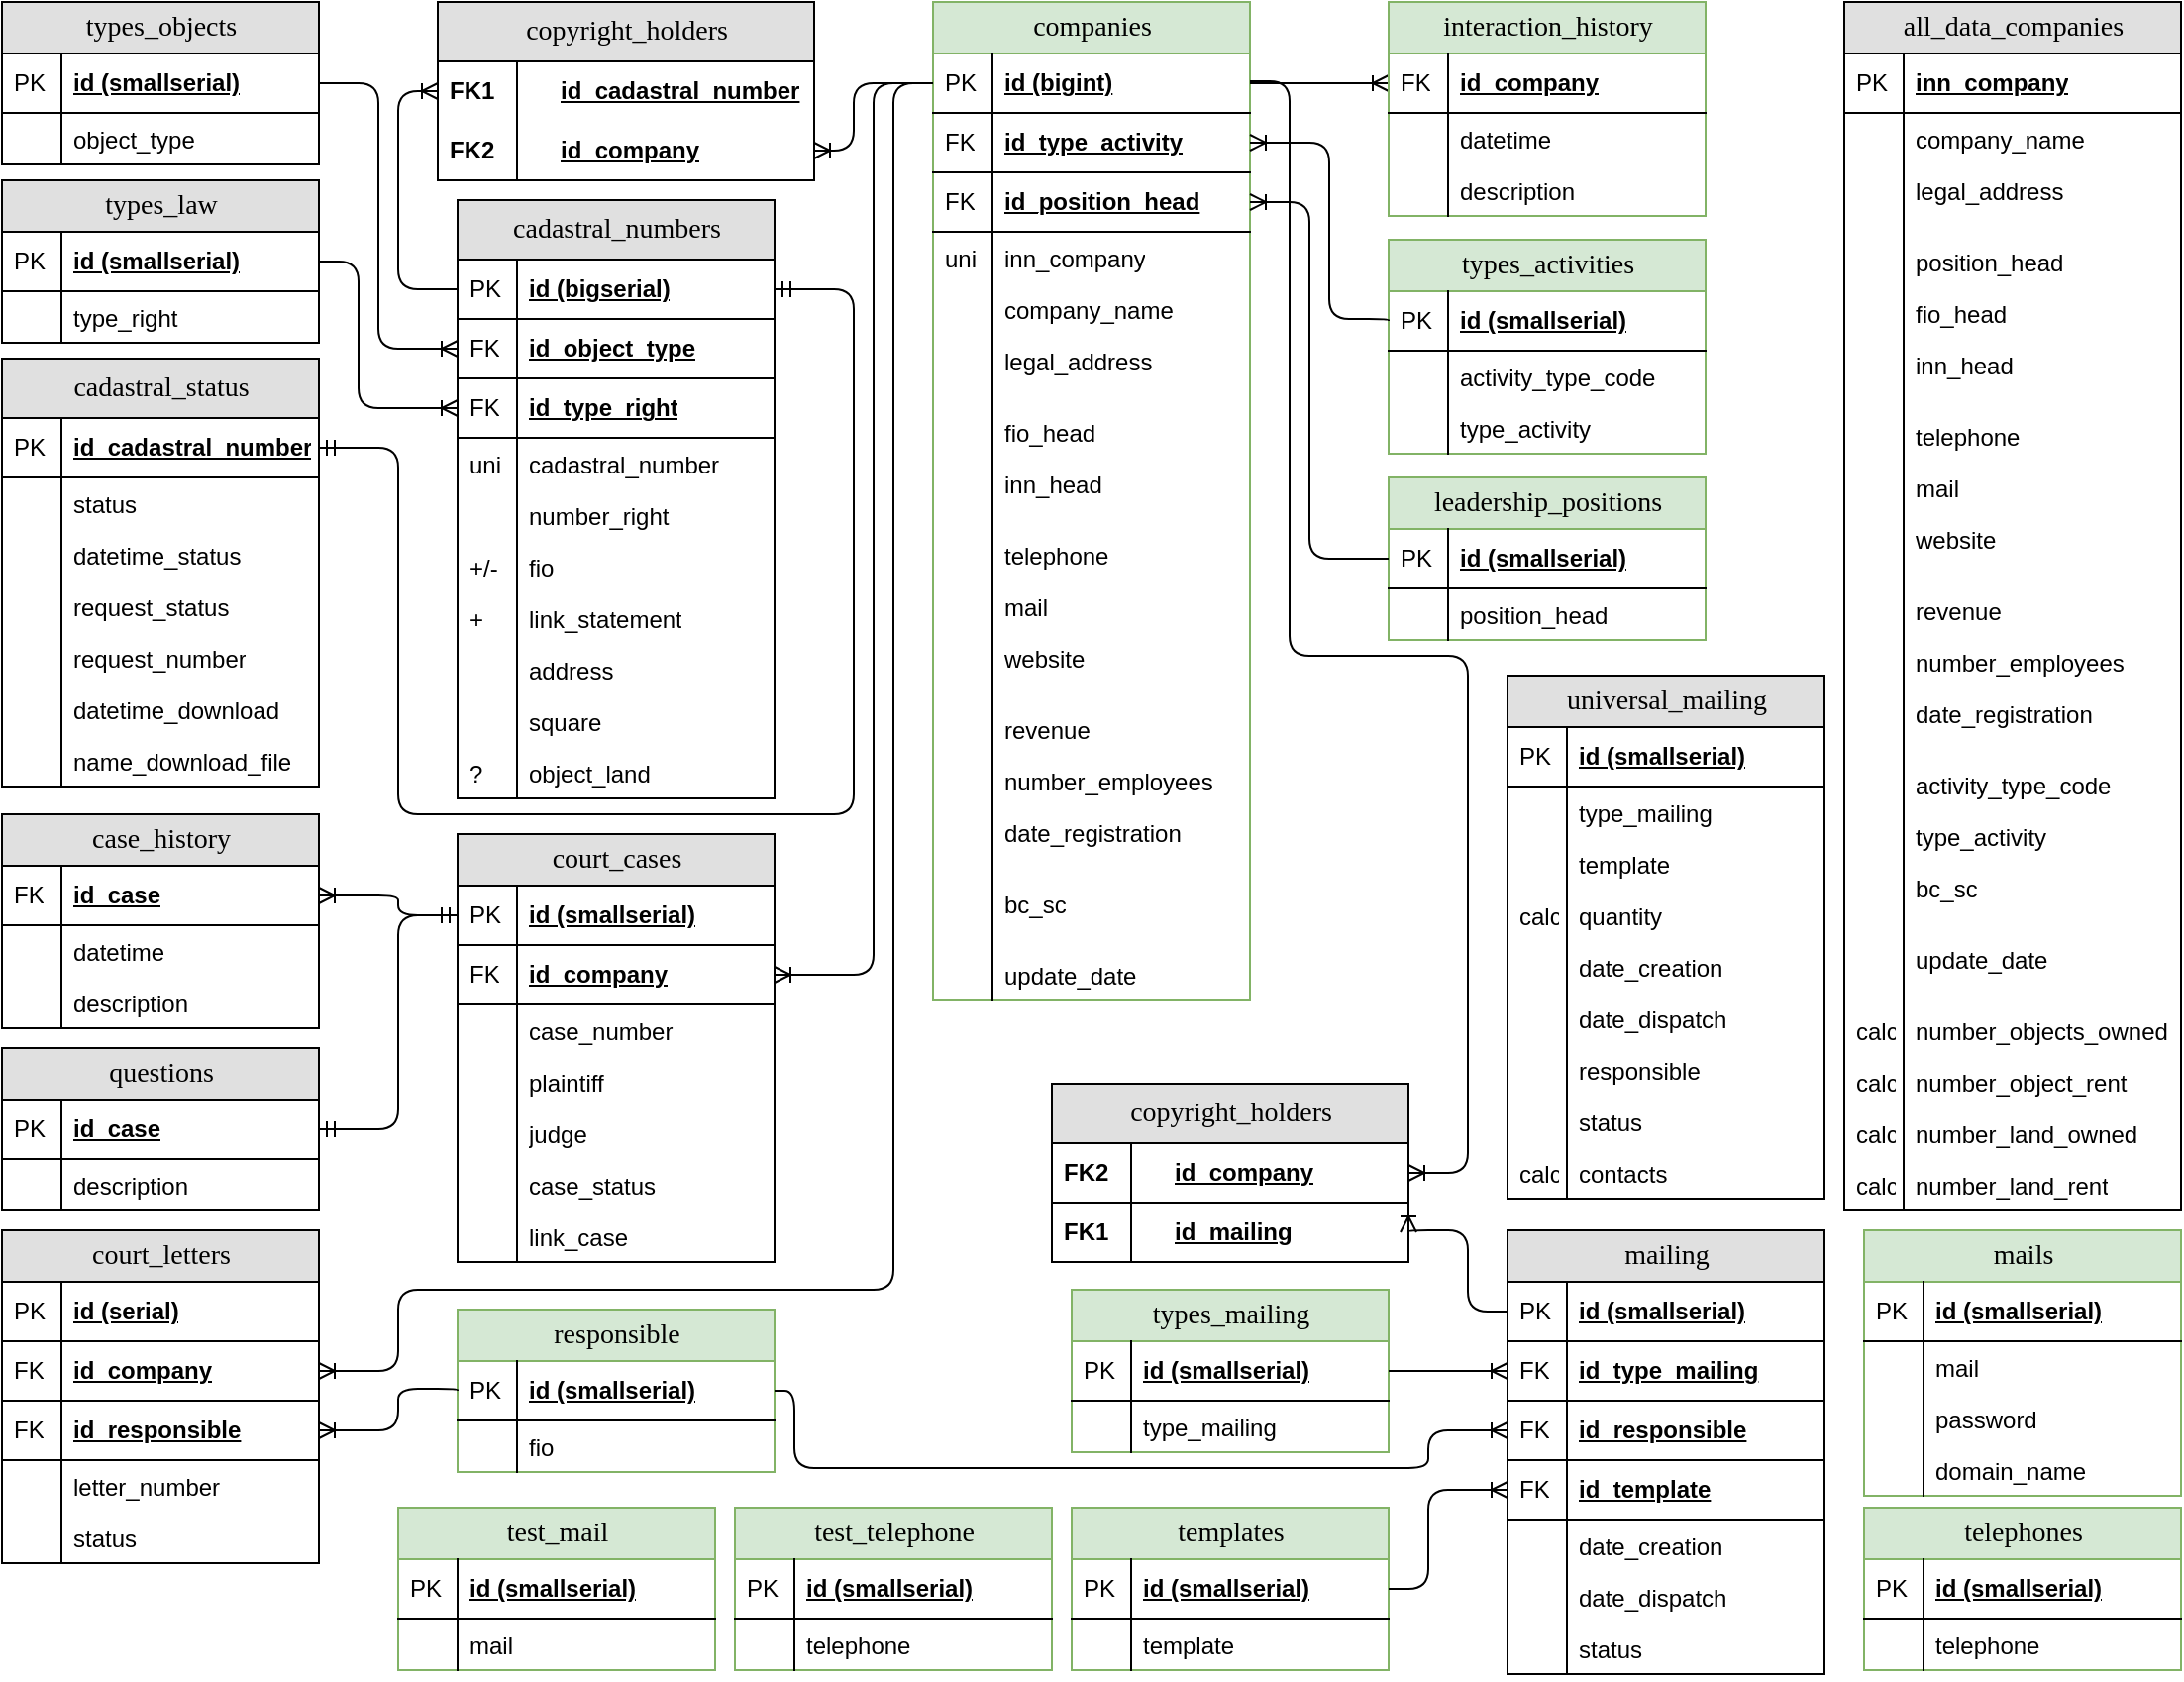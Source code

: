 <mxfile version="21.6.6" type="github">
  <diagram name="Page-1" id="e56a1550-8fbb-45ad-956c-1786394a9013">
    <mxGraphModel dx="1386" dy="767" grid="1" gridSize="10" guides="1" tooltips="1" connect="1" arrows="1" fold="1" page="1" pageScale="1" pageWidth="1100" pageHeight="850" background="none" math="0" shadow="0">
      <root>
        <mxCell id="0" />
        <mxCell id="1" parent="0" />
        <mxCell id="2e49270ec7c68f3f-1" value="copyright_holders" style="swimlane;html=1;fontStyle=0;childLayout=stackLayout;horizontal=1;startSize=30;fillColor=#e0e0e0;horizontalStack=0;resizeParent=1;resizeLast=0;collapsible=1;marginBottom=0;swimlaneFillColor=#ffffff;align=center;rounded=0;shadow=0;comic=0;labelBackgroundColor=none;strokeWidth=1;fontFamily=Verdana;fontSize=14" parent="1" vertex="1">
          <mxGeometry x="220" width="190" height="90" as="geometry" />
        </mxCell>
        <mxCell id="2e49270ec7c68f3f-2" value="id_cadastral_number" style="shape=partialRectangle;top=0;left=0;right=0;bottom=0;html=1;align=left;verticalAlign=middle;fillColor=none;spacingLeft=60;spacingRight=4;whiteSpace=wrap;overflow=hidden;rotatable=0;points=[[0,0.5],[1,0.5]];portConstraint=eastwest;dropTarget=0;fontStyle=5;" parent="2e49270ec7c68f3f-1" vertex="1">
          <mxGeometry y="30" width="190" height="30" as="geometry" />
        </mxCell>
        <mxCell id="2e49270ec7c68f3f-3" value="FK1" style="shape=partialRectangle;fontStyle=1;top=0;left=0;bottom=0;html=1;fillColor=none;align=left;verticalAlign=middle;spacingLeft=4;spacingRight=4;whiteSpace=wrap;overflow=hidden;rotatable=0;points=[];portConstraint=eastwest;part=1;" parent="2e49270ec7c68f3f-2" vertex="1" connectable="0">
          <mxGeometry width="40" height="30" as="geometry" />
        </mxCell>
        <mxCell id="2e49270ec7c68f3f-4" value="id_company" style="shape=partialRectangle;top=0;left=0;right=0;bottom=1;html=1;align=left;verticalAlign=middle;fillColor=none;spacingLeft=60;spacingRight=4;whiteSpace=wrap;overflow=hidden;rotatable=0;points=[[0,0.5],[1,0.5]];portConstraint=eastwest;dropTarget=0;fontStyle=5;" parent="2e49270ec7c68f3f-1" vertex="1">
          <mxGeometry y="60" width="190" height="30" as="geometry" />
        </mxCell>
        <mxCell id="2e49270ec7c68f3f-5" value="FK2" style="shape=partialRectangle;fontStyle=1;top=0;left=0;bottom=0;html=1;fillColor=none;align=left;verticalAlign=middle;spacingLeft=4;spacingRight=4;whiteSpace=wrap;overflow=hidden;rotatable=0;points=[];portConstraint=eastwest;part=1;" parent="2e49270ec7c68f3f-4" vertex="1" connectable="0">
          <mxGeometry width="40" height="30" as="geometry" />
        </mxCell>
        <mxCell id="2e49270ec7c68f3f-8" value="сompanies" style="swimlane;html=1;fontStyle=0;childLayout=stackLayout;horizontal=1;startSize=26;fillColor=#d5e8d4;horizontalStack=0;resizeParent=1;resizeLast=0;collapsible=1;marginBottom=0;swimlaneFillColor=#ffffff;align=center;rounded=0;shadow=0;comic=0;labelBackgroundColor=none;strokeWidth=1;fontFamily=Verdana;fontSize=14;swimlaneLine=1;strokeColor=#82b366;" parent="1" vertex="1">
          <mxGeometry x="470" width="160" height="504" as="geometry" />
        </mxCell>
        <mxCell id="2e49270ec7c68f3f-9" value="id (bigint)" style="shape=partialRectangle;top=0;left=0;right=0;bottom=1;html=1;align=left;verticalAlign=middle;fillColor=none;spacingLeft=34;spacingRight=4;whiteSpace=wrap;overflow=hidden;rotatable=0;points=[[0,0.5],[1,0.5]];portConstraint=eastwest;dropTarget=0;fontStyle=5;" parent="2e49270ec7c68f3f-8" vertex="1">
          <mxGeometry y="26" width="160" height="30" as="geometry" />
        </mxCell>
        <mxCell id="2e49270ec7c68f3f-10" value="PK" style="shape=partialRectangle;top=0;left=0;bottom=0;html=1;fillColor=none;align=left;verticalAlign=middle;spacingLeft=4;spacingRight=4;whiteSpace=wrap;overflow=hidden;rotatable=0;points=[];portConstraint=eastwest;part=1;" parent="2e49270ec7c68f3f-9" vertex="1" connectable="0">
          <mxGeometry width="30" height="30" as="geometry" />
        </mxCell>
        <mxCell id="aWI3HFLlSqGjkT6pAMUg-93" value="id_type_activity" style="shape=partialRectangle;top=0;left=0;right=0;bottom=1;html=1;align=left;verticalAlign=middle;fillColor=none;spacingLeft=34;spacingRight=4;whiteSpace=wrap;overflow=hidden;rotatable=0;points=[[0,0.5],[1,0.5]];portConstraint=eastwest;dropTarget=0;fontStyle=5;" parent="2e49270ec7c68f3f-8" vertex="1">
          <mxGeometry y="56" width="160" height="30" as="geometry" />
        </mxCell>
        <mxCell id="aWI3HFLlSqGjkT6pAMUg-94" value="FK" style="shape=partialRectangle;top=0;left=0;bottom=0;html=1;fillColor=none;align=left;verticalAlign=middle;spacingLeft=4;spacingRight=4;whiteSpace=wrap;overflow=hidden;rotatable=0;points=[];portConstraint=eastwest;part=1;" parent="aWI3HFLlSqGjkT6pAMUg-93" vertex="1" connectable="0">
          <mxGeometry width="30" height="30" as="geometry" />
        </mxCell>
        <mxCell id="aWI3HFLlSqGjkT6pAMUg-97" value="id_position_head" style="shape=partialRectangle;top=0;left=0;right=0;bottom=1;html=1;align=left;verticalAlign=middle;fillColor=none;spacingLeft=34;spacingRight=4;whiteSpace=wrap;overflow=hidden;rotatable=0;points=[[0,0.5],[1,0.5]];portConstraint=eastwest;dropTarget=0;fontStyle=5;" parent="2e49270ec7c68f3f-8" vertex="1">
          <mxGeometry y="86" width="160" height="30" as="geometry" />
        </mxCell>
        <mxCell id="aWI3HFLlSqGjkT6pAMUg-98" value="FK" style="shape=partialRectangle;top=0;left=0;bottom=0;html=1;fillColor=none;align=left;verticalAlign=middle;spacingLeft=4;spacingRight=4;whiteSpace=wrap;overflow=hidden;rotatable=0;points=[];portConstraint=eastwest;part=1;" parent="aWI3HFLlSqGjkT6pAMUg-97" vertex="1" connectable="0">
          <mxGeometry width="30" height="30" as="geometry" />
        </mxCell>
        <mxCell id="aWI3HFLlSqGjkT6pAMUg-95" value="inn_company" style="shape=partialRectangle;top=0;left=0;right=0;bottom=0;html=1;align=left;verticalAlign=top;fillColor=none;spacingLeft=34;spacingRight=4;whiteSpace=wrap;overflow=hidden;rotatable=0;points=[[0,0.5],[1,0.5]];portConstraint=eastwest;dropTarget=0;fontStyle=0" parent="2e49270ec7c68f3f-8" vertex="1">
          <mxGeometry y="116" width="160" height="26" as="geometry" />
        </mxCell>
        <mxCell id="aWI3HFLlSqGjkT6pAMUg-96" value="uni" style="shape=partialRectangle;top=0;left=0;bottom=0;html=1;fillColor=none;align=left;verticalAlign=top;spacingLeft=4;spacingRight=4;whiteSpace=wrap;overflow=hidden;rotatable=0;points=[];portConstraint=eastwest;part=1;" parent="aWI3HFLlSqGjkT6pAMUg-95" vertex="1" connectable="0">
          <mxGeometry width="30" height="26" as="geometry" />
        </mxCell>
        <mxCell id="2e49270ec7c68f3f-11" value="company_name" style="shape=partialRectangle;top=0;left=0;right=0;bottom=0;html=1;align=left;verticalAlign=top;fillColor=none;spacingLeft=34;spacingRight=4;whiteSpace=wrap;overflow=hidden;rotatable=0;points=[[0,0.5],[1,0.5]];portConstraint=eastwest;dropTarget=0;" parent="2e49270ec7c68f3f-8" vertex="1">
          <mxGeometry y="142" width="160" height="26" as="geometry" />
        </mxCell>
        <mxCell id="2e49270ec7c68f3f-12" value="" style="shape=partialRectangle;top=0;left=0;bottom=0;html=1;fillColor=none;align=left;verticalAlign=top;spacingLeft=4;spacingRight=4;whiteSpace=wrap;overflow=hidden;rotatable=0;points=[];portConstraint=eastwest;part=1;" parent="2e49270ec7c68f3f-11" vertex="1" connectable="0">
          <mxGeometry width="30" height="26" as="geometry" />
        </mxCell>
        <mxCell id="2e49270ec7c68f3f-13" value="legal_address" style="shape=partialRectangle;top=0;left=0;right=0;bottom=0;html=1;align=left;verticalAlign=top;fillColor=none;spacingLeft=34;spacingRight=4;whiteSpace=wrap;overflow=hidden;rotatable=0;points=[[0,0.5],[1,0.5]];portConstraint=eastwest;dropTarget=0;" parent="2e49270ec7c68f3f-8" vertex="1">
          <mxGeometry y="168" width="160" height="26" as="geometry" />
        </mxCell>
        <mxCell id="2e49270ec7c68f3f-14" value="" style="shape=partialRectangle;top=0;left=0;bottom=0;html=1;fillColor=none;align=left;verticalAlign=top;spacingLeft=4;spacingRight=4;whiteSpace=wrap;overflow=hidden;rotatable=0;points=[];portConstraint=eastwest;part=1;" parent="2e49270ec7c68f3f-13" vertex="1" connectable="0">
          <mxGeometry width="30" height="26" as="geometry" />
        </mxCell>
        <mxCell id="2e49270ec7c68f3f-17" value="" style="shape=partialRectangle;top=0;left=0;right=0;bottom=0;html=1;align=left;verticalAlign=top;fillColor=none;spacingLeft=34;spacingRight=4;whiteSpace=wrap;overflow=hidden;rotatable=0;points=[[0,0.5],[1,0.5]];portConstraint=eastwest;dropTarget=0;" parent="2e49270ec7c68f3f-8" vertex="1">
          <mxGeometry y="194" width="160" height="10" as="geometry" />
        </mxCell>
        <mxCell id="2e49270ec7c68f3f-18" value="" style="shape=partialRectangle;top=0;left=0;bottom=0;html=1;fillColor=none;align=left;verticalAlign=top;spacingLeft=4;spacingRight=4;whiteSpace=wrap;overflow=hidden;rotatable=0;points=[];portConstraint=eastwest;part=1;" parent="2e49270ec7c68f3f-17" vertex="1" connectable="0">
          <mxGeometry width="30" height="10" as="geometry" />
        </mxCell>
        <mxCell id="aWI3HFLlSqGjkT6pAMUg-3" value="fio_head" style="shape=partialRectangle;top=0;left=0;right=0;bottom=0;html=1;align=left;verticalAlign=top;fillColor=none;spacingLeft=34;spacingRight=4;whiteSpace=wrap;overflow=hidden;rotatable=0;points=[[0,0.5],[1,0.5]];portConstraint=eastwest;dropTarget=0;" parent="2e49270ec7c68f3f-8" vertex="1">
          <mxGeometry y="204" width="160" height="26" as="geometry" />
        </mxCell>
        <mxCell id="aWI3HFLlSqGjkT6pAMUg-4" value="" style="shape=partialRectangle;top=0;left=0;bottom=0;html=1;fillColor=none;align=left;verticalAlign=top;spacingLeft=4;spacingRight=4;whiteSpace=wrap;overflow=hidden;rotatable=0;points=[];portConstraint=eastwest;part=1;" parent="aWI3HFLlSqGjkT6pAMUg-3" vertex="1" connectable="0">
          <mxGeometry width="30" height="26" as="geometry" />
        </mxCell>
        <mxCell id="aWI3HFLlSqGjkT6pAMUg-5" value="inn_head" style="shape=partialRectangle;top=0;left=0;right=0;bottom=0;html=1;align=left;verticalAlign=top;fillColor=none;spacingLeft=34;spacingRight=4;whiteSpace=wrap;overflow=hidden;rotatable=0;points=[[0,0.5],[1,0.5]];portConstraint=eastwest;dropTarget=0;" parent="2e49270ec7c68f3f-8" vertex="1">
          <mxGeometry y="230" width="160" height="26" as="geometry" />
        </mxCell>
        <mxCell id="aWI3HFLlSqGjkT6pAMUg-6" value="" style="shape=partialRectangle;top=0;left=0;bottom=0;html=1;fillColor=none;align=left;verticalAlign=top;spacingLeft=4;spacingRight=4;whiteSpace=wrap;overflow=hidden;rotatable=0;points=[];portConstraint=eastwest;part=1;" parent="aWI3HFLlSqGjkT6pAMUg-5" vertex="1" connectable="0">
          <mxGeometry width="30" height="26" as="geometry" />
        </mxCell>
        <mxCell id="aWI3HFLlSqGjkT6pAMUg-9" value="" style="shape=partialRectangle;top=0;left=0;right=0;bottom=0;html=1;align=left;verticalAlign=top;fillColor=none;spacingLeft=34;spacingRight=4;whiteSpace=wrap;overflow=hidden;rotatable=0;points=[[0,0.5],[1,0.5]];portConstraint=eastwest;dropTarget=0;" parent="2e49270ec7c68f3f-8" vertex="1">
          <mxGeometry y="256" width="160" height="10" as="geometry" />
        </mxCell>
        <mxCell id="aWI3HFLlSqGjkT6pAMUg-10" value="" style="shape=partialRectangle;top=0;left=0;bottom=0;html=1;fillColor=none;align=left;verticalAlign=top;spacingLeft=4;spacingRight=4;whiteSpace=wrap;overflow=hidden;rotatable=0;points=[];portConstraint=eastwest;part=1;" parent="aWI3HFLlSqGjkT6pAMUg-9" vertex="1" connectable="0">
          <mxGeometry width="30" height="10" as="geometry" />
        </mxCell>
        <mxCell id="aWI3HFLlSqGjkT6pAMUg-7" value="telephone" style="shape=partialRectangle;top=0;left=0;right=0;bottom=0;html=1;align=left;verticalAlign=top;fillColor=none;spacingLeft=34;spacingRight=4;whiteSpace=wrap;overflow=hidden;rotatable=0;points=[[0,0.5],[1,0.5]];portConstraint=eastwest;dropTarget=0;" parent="2e49270ec7c68f3f-8" vertex="1">
          <mxGeometry y="266" width="160" height="26" as="geometry" />
        </mxCell>
        <mxCell id="aWI3HFLlSqGjkT6pAMUg-8" value="" style="shape=partialRectangle;top=0;left=0;bottom=0;html=1;fillColor=none;align=left;verticalAlign=top;spacingLeft=4;spacingRight=4;whiteSpace=wrap;overflow=hidden;rotatable=0;points=[];portConstraint=eastwest;part=1;" parent="aWI3HFLlSqGjkT6pAMUg-7" vertex="1" connectable="0">
          <mxGeometry width="30" height="26" as="geometry" />
        </mxCell>
        <mxCell id="aWI3HFLlSqGjkT6pAMUg-11" value="&lt;span style=&quot;font-weight: normal;&quot;&gt;mail&lt;/span&gt;" style="shape=partialRectangle;top=0;left=0;right=0;bottom=0;html=1;align=left;verticalAlign=top;fillColor=none;spacingLeft=34;spacingRight=4;whiteSpace=wrap;overflow=hidden;rotatable=0;points=[[0,0.5],[1,0.5]];portConstraint=eastwest;dropTarget=0;fontStyle=1" parent="2e49270ec7c68f3f-8" vertex="1">
          <mxGeometry y="292" width="160" height="26" as="geometry" />
        </mxCell>
        <mxCell id="aWI3HFLlSqGjkT6pAMUg-12" value="" style="shape=partialRectangle;top=0;left=0;bottom=0;html=1;fillColor=none;align=left;verticalAlign=top;spacingLeft=4;spacingRight=4;whiteSpace=wrap;overflow=hidden;rotatable=0;points=[];portConstraint=eastwest;part=1;" parent="aWI3HFLlSqGjkT6pAMUg-11" vertex="1" connectable="0">
          <mxGeometry width="30" height="26" as="geometry" />
        </mxCell>
        <mxCell id="aWI3HFLlSqGjkT6pAMUg-13" value="&lt;span style=&quot;&quot;&gt;website&lt;/span&gt;" style="shape=partialRectangle;top=0;left=0;right=0;bottom=0;html=1;align=left;verticalAlign=top;fillColor=none;spacingLeft=34;spacingRight=4;whiteSpace=wrap;overflow=hidden;rotatable=0;points=[[0,0.5],[1,0.5]];portConstraint=eastwest;dropTarget=0;fontStyle=0" parent="2e49270ec7c68f3f-8" vertex="1">
          <mxGeometry y="318" width="160" height="26" as="geometry" />
        </mxCell>
        <mxCell id="aWI3HFLlSqGjkT6pAMUg-14" value="" style="shape=partialRectangle;top=0;left=0;bottom=0;html=1;fillColor=none;align=left;verticalAlign=top;spacingLeft=4;spacingRight=4;whiteSpace=wrap;overflow=hidden;rotatable=0;points=[];portConstraint=eastwest;part=1;" parent="aWI3HFLlSqGjkT6pAMUg-13" vertex="1" connectable="0">
          <mxGeometry width="30" height="26" as="geometry" />
        </mxCell>
        <mxCell id="aWI3HFLlSqGjkT6pAMUg-17" value="" style="shape=partialRectangle;top=0;left=0;right=0;bottom=0;html=1;align=left;verticalAlign=top;fillColor=none;spacingLeft=34;spacingRight=4;whiteSpace=wrap;overflow=hidden;rotatable=0;points=[[0,0.5],[1,0.5]];portConstraint=eastwest;dropTarget=0;" parent="2e49270ec7c68f3f-8" vertex="1">
          <mxGeometry y="344" width="160" height="10" as="geometry" />
        </mxCell>
        <mxCell id="aWI3HFLlSqGjkT6pAMUg-18" value="" style="shape=partialRectangle;top=0;left=0;bottom=0;html=1;fillColor=none;align=left;verticalAlign=top;spacingLeft=4;spacingRight=4;whiteSpace=wrap;overflow=hidden;rotatable=0;points=[];portConstraint=eastwest;part=1;" parent="aWI3HFLlSqGjkT6pAMUg-17" vertex="1" connectable="0">
          <mxGeometry width="30" height="10" as="geometry" />
        </mxCell>
        <mxCell id="aWI3HFLlSqGjkT6pAMUg-25" value="revenue" style="shape=partialRectangle;top=0;left=0;right=0;bottom=0;html=1;align=left;verticalAlign=top;fillColor=none;spacingLeft=34;spacingRight=4;whiteSpace=wrap;overflow=hidden;rotatable=0;points=[[0,0.5],[1,0.5]];portConstraint=eastwest;dropTarget=0;fontStyle=0" parent="2e49270ec7c68f3f-8" vertex="1">
          <mxGeometry y="354" width="160" height="26" as="geometry" />
        </mxCell>
        <mxCell id="aWI3HFLlSqGjkT6pAMUg-26" value="" style="shape=partialRectangle;top=0;left=0;bottom=0;html=1;fillColor=none;align=left;verticalAlign=top;spacingLeft=4;spacingRight=4;whiteSpace=wrap;overflow=hidden;rotatable=0;points=[];portConstraint=eastwest;part=1;" parent="aWI3HFLlSqGjkT6pAMUg-25" vertex="1" connectable="0">
          <mxGeometry width="30" height="26" as="geometry" />
        </mxCell>
        <mxCell id="aWI3HFLlSqGjkT6pAMUg-27" value="number_employees" style="shape=partialRectangle;top=0;left=0;right=0;bottom=0;html=1;align=left;verticalAlign=top;fillColor=none;spacingLeft=34;spacingRight=4;whiteSpace=wrap;overflow=hidden;rotatable=0;points=[[0,0.5],[1,0.5]];portConstraint=eastwest;dropTarget=0;fontStyle=0" parent="2e49270ec7c68f3f-8" vertex="1">
          <mxGeometry y="380" width="160" height="26" as="geometry" />
        </mxCell>
        <mxCell id="aWI3HFLlSqGjkT6pAMUg-28" value="" style="shape=partialRectangle;top=0;left=0;bottom=0;html=1;fillColor=none;align=left;verticalAlign=top;spacingLeft=4;spacingRight=4;whiteSpace=wrap;overflow=hidden;rotatable=0;points=[];portConstraint=eastwest;part=1;" parent="aWI3HFLlSqGjkT6pAMUg-27" vertex="1" connectable="0">
          <mxGeometry width="30" height="26" as="geometry" />
        </mxCell>
        <mxCell id="aWI3HFLlSqGjkT6pAMUg-29" value="date_registration" style="shape=partialRectangle;top=0;left=0;right=0;bottom=0;html=1;align=left;verticalAlign=top;fillColor=none;spacingLeft=34;spacingRight=4;whiteSpace=wrap;overflow=hidden;rotatable=0;points=[[0,0.5],[1,0.5]];portConstraint=eastwest;dropTarget=0;fontStyle=0" parent="2e49270ec7c68f3f-8" vertex="1">
          <mxGeometry y="406" width="160" height="26" as="geometry" />
        </mxCell>
        <mxCell id="aWI3HFLlSqGjkT6pAMUg-30" value="" style="shape=partialRectangle;top=0;left=0;bottom=0;html=1;fillColor=none;align=left;verticalAlign=top;spacingLeft=4;spacingRight=4;whiteSpace=wrap;overflow=hidden;rotatable=0;points=[];portConstraint=eastwest;part=1;" parent="aWI3HFLlSqGjkT6pAMUg-29" vertex="1" connectable="0">
          <mxGeometry width="30" height="26" as="geometry" />
        </mxCell>
        <mxCell id="aWI3HFLlSqGjkT6pAMUg-84" value="" style="shape=partialRectangle;top=0;left=0;right=0;bottom=0;html=1;align=left;verticalAlign=top;fillColor=none;spacingLeft=34;spacingRight=4;whiteSpace=wrap;overflow=hidden;rotatable=0;points=[[0,0.5],[1,0.5]];portConstraint=eastwest;dropTarget=0;" parent="2e49270ec7c68f3f-8" vertex="1">
          <mxGeometry y="432" width="160" height="10" as="geometry" />
        </mxCell>
        <mxCell id="aWI3HFLlSqGjkT6pAMUg-85" value="" style="shape=partialRectangle;top=0;left=0;bottom=0;html=1;fillColor=none;align=left;verticalAlign=top;spacingLeft=4;spacingRight=4;whiteSpace=wrap;overflow=hidden;rotatable=0;points=[];portConstraint=eastwest;part=1;" parent="aWI3HFLlSqGjkT6pAMUg-84" vertex="1" connectable="0">
          <mxGeometry width="30" height="10" as="geometry" />
        </mxCell>
        <mxCell id="aWI3HFLlSqGjkT6pAMUg-15" value="bc_sc" style="shape=partialRectangle;top=0;left=0;right=0;bottom=0;html=1;align=left;verticalAlign=top;fillColor=none;spacingLeft=34;spacingRight=4;whiteSpace=wrap;overflow=hidden;rotatable=0;points=[[0,0.5],[1,0.5]];portConstraint=eastwest;dropTarget=0;fontStyle=0" parent="2e49270ec7c68f3f-8" vertex="1">
          <mxGeometry y="442" width="160" height="26" as="geometry" />
        </mxCell>
        <mxCell id="aWI3HFLlSqGjkT6pAMUg-16" value="" style="shape=partialRectangle;top=0;left=0;bottom=0;html=1;fillColor=none;align=left;verticalAlign=top;spacingLeft=4;spacingRight=4;whiteSpace=wrap;overflow=hidden;rotatable=0;points=[];portConstraint=eastwest;part=1;" parent="aWI3HFLlSqGjkT6pAMUg-15" vertex="1" connectable="0">
          <mxGeometry width="30" height="26" as="geometry" />
        </mxCell>
        <mxCell id="aWI3HFLlSqGjkT6pAMUg-86" value="" style="shape=partialRectangle;top=0;left=0;right=0;bottom=0;html=1;align=left;verticalAlign=top;fillColor=none;spacingLeft=34;spacingRight=4;whiteSpace=wrap;overflow=hidden;rotatable=0;points=[[0,0.5],[1,0.5]];portConstraint=eastwest;dropTarget=0;" parent="2e49270ec7c68f3f-8" vertex="1">
          <mxGeometry y="468" width="160" height="10" as="geometry" />
        </mxCell>
        <mxCell id="aWI3HFLlSqGjkT6pAMUg-87" value="" style="shape=partialRectangle;top=0;left=0;bottom=0;html=1;fillColor=none;align=left;verticalAlign=top;spacingLeft=4;spacingRight=4;whiteSpace=wrap;overflow=hidden;rotatable=0;points=[];portConstraint=eastwest;part=1;" parent="aWI3HFLlSqGjkT6pAMUg-86" vertex="1" connectable="0">
          <mxGeometry width="30" height="10" as="geometry" />
        </mxCell>
        <mxCell id="aWI3HFLlSqGjkT6pAMUg-19" value="update_date" style="shape=partialRectangle;top=0;left=0;right=0;bottom=0;html=1;align=left;verticalAlign=top;fillColor=none;spacingLeft=34;spacingRight=4;whiteSpace=wrap;overflow=hidden;rotatable=0;points=[[0,0.5],[1,0.5]];portConstraint=eastwest;dropTarget=0;fontStyle=0" parent="2e49270ec7c68f3f-8" vertex="1">
          <mxGeometry y="478" width="160" height="26" as="geometry" />
        </mxCell>
        <mxCell id="aWI3HFLlSqGjkT6pAMUg-20" value="" style="shape=partialRectangle;top=0;left=0;bottom=0;html=1;fillColor=none;align=left;verticalAlign=top;spacingLeft=4;spacingRight=4;whiteSpace=wrap;overflow=hidden;rotatable=0;points=[];portConstraint=eastwest;part=1;" parent="aWI3HFLlSqGjkT6pAMUg-19" vertex="1" connectable="0">
          <mxGeometry width="30" height="26" as="geometry" />
        </mxCell>
        <mxCell id="2e49270ec7c68f3f-19" value="types_activities" style="swimlane;html=1;fontStyle=0;childLayout=stackLayout;horizontal=1;startSize=26;fillColor=#d5e8d4;horizontalStack=0;resizeParent=1;resizeLast=0;collapsible=1;marginBottom=0;swimlaneFillColor=#ffffff;align=center;rounded=0;shadow=0;comic=0;labelBackgroundColor=none;strokeWidth=1;fontFamily=Verdana;fontSize=14;strokeColor=#82b366;" parent="1" vertex="1">
          <mxGeometry x="700" y="120" width="160" height="108" as="geometry" />
        </mxCell>
        <mxCell id="2e49270ec7c68f3f-20" value="id (smallserial)" style="shape=partialRectangle;top=0;left=0;right=0;bottom=1;html=1;align=left;verticalAlign=middle;fillColor=none;spacingLeft=34;spacingRight=4;whiteSpace=wrap;overflow=hidden;rotatable=0;points=[[0,0.5],[1,0.5]];portConstraint=eastwest;dropTarget=0;fontStyle=5;" parent="2e49270ec7c68f3f-19" vertex="1">
          <mxGeometry y="26" width="160" height="30" as="geometry" />
        </mxCell>
        <mxCell id="2e49270ec7c68f3f-21" value="PK" style="shape=partialRectangle;top=0;left=0;bottom=0;html=1;fillColor=none;align=left;verticalAlign=middle;spacingLeft=4;spacingRight=4;whiteSpace=wrap;overflow=hidden;rotatable=0;points=[];portConstraint=eastwest;part=1;" parent="2e49270ec7c68f3f-20" vertex="1" connectable="0">
          <mxGeometry width="30" height="30" as="geometry" />
        </mxCell>
        <mxCell id="2e49270ec7c68f3f-22" value="activity_type_code" style="shape=partialRectangle;top=0;left=0;right=0;bottom=0;html=1;align=left;verticalAlign=top;fillColor=none;spacingLeft=34;spacingRight=4;whiteSpace=wrap;overflow=hidden;rotatable=0;points=[[0,0.5],[1,0.5]];portConstraint=eastwest;dropTarget=0;" parent="2e49270ec7c68f3f-19" vertex="1">
          <mxGeometry y="56" width="160" height="26" as="geometry" />
        </mxCell>
        <mxCell id="2e49270ec7c68f3f-23" value="" style="shape=partialRectangle;top=0;left=0;bottom=0;html=1;fillColor=none;align=left;verticalAlign=top;spacingLeft=4;spacingRight=4;whiteSpace=wrap;overflow=hidden;rotatable=0;points=[];portConstraint=eastwest;part=1;" parent="2e49270ec7c68f3f-22" vertex="1" connectable="0">
          <mxGeometry width="30" height="26" as="geometry" />
        </mxCell>
        <mxCell id="aWI3HFLlSqGjkT6pAMUg-91" value="type_activity" style="shape=partialRectangle;top=0;left=0;right=0;bottom=0;html=1;align=left;verticalAlign=top;fillColor=none;spacingLeft=34;spacingRight=4;whiteSpace=wrap;overflow=hidden;rotatable=0;points=[[0,0.5],[1,0.5]];portConstraint=eastwest;dropTarget=0;" parent="2e49270ec7c68f3f-19" vertex="1">
          <mxGeometry y="82" width="160" height="26" as="geometry" />
        </mxCell>
        <mxCell id="aWI3HFLlSqGjkT6pAMUg-92" value="" style="shape=partialRectangle;top=0;left=0;bottom=0;html=1;fillColor=none;align=left;verticalAlign=top;spacingLeft=4;spacingRight=4;whiteSpace=wrap;overflow=hidden;rotatable=0;points=[];portConstraint=eastwest;part=1;" parent="aWI3HFLlSqGjkT6pAMUg-91" vertex="1" connectable="0">
          <mxGeometry width="30" height="26" as="geometry" />
        </mxCell>
        <mxCell id="2e49270ec7c68f3f-30" value="leadership_positions" style="swimlane;html=1;fontStyle=0;childLayout=stackLayout;horizontal=1;startSize=26;fillColor=#d5e8d4;horizontalStack=0;resizeParent=1;resizeLast=0;collapsible=1;marginBottom=0;swimlaneFillColor=#ffffff;align=center;rounded=0;shadow=0;comic=0;labelBackgroundColor=none;strokeWidth=1;fontFamily=Verdana;fontSize=14;strokeColor=#82b366;" parent="1" vertex="1">
          <mxGeometry x="700" y="240" width="160" height="82" as="geometry" />
        </mxCell>
        <mxCell id="2e49270ec7c68f3f-31" value="id (smallserial)" style="shape=partialRectangle;top=0;left=0;right=0;bottom=1;html=1;align=left;verticalAlign=middle;fillColor=none;spacingLeft=34;spacingRight=4;whiteSpace=wrap;overflow=hidden;rotatable=0;points=[[0,0.5],[1,0.5]];portConstraint=eastwest;dropTarget=0;fontStyle=5;" parent="2e49270ec7c68f3f-30" vertex="1">
          <mxGeometry y="26" width="160" height="30" as="geometry" />
        </mxCell>
        <mxCell id="2e49270ec7c68f3f-32" value="PK" style="shape=partialRectangle;top=0;left=0;bottom=0;html=1;fillColor=none;align=left;verticalAlign=middle;spacingLeft=4;spacingRight=4;whiteSpace=wrap;overflow=hidden;rotatable=0;points=[];portConstraint=eastwest;part=1;" parent="2e49270ec7c68f3f-31" vertex="1" connectable="0">
          <mxGeometry width="30" height="30" as="geometry" />
        </mxCell>
        <mxCell id="2e49270ec7c68f3f-33" value="position_head" style="shape=partialRectangle;top=0;left=0;right=0;bottom=0;html=1;align=left;verticalAlign=top;fillColor=none;spacingLeft=34;spacingRight=4;whiteSpace=wrap;overflow=hidden;rotatable=0;points=[[0,0.5],[1,0.5]];portConstraint=eastwest;dropTarget=0;" parent="2e49270ec7c68f3f-30" vertex="1">
          <mxGeometry y="56" width="160" height="26" as="geometry" />
        </mxCell>
        <mxCell id="2e49270ec7c68f3f-34" value="" style="shape=partialRectangle;top=0;left=0;bottom=0;html=1;fillColor=none;align=left;verticalAlign=top;spacingLeft=4;spacingRight=4;whiteSpace=wrap;overflow=hidden;rotatable=0;points=[];portConstraint=eastwest;part=1;" parent="2e49270ec7c68f3f-33" vertex="1" connectable="0">
          <mxGeometry width="30" height="26" as="geometry" />
        </mxCell>
        <mxCell id="2e49270ec7c68f3f-55" value="" style="edgeStyle=orthogonalEdgeStyle;html=1;endArrow=ERoneToMany;startArrow=none;labelBackgroundColor=none;fontFamily=Verdana;fontSize=14;exitX=0;exitY=0.5;endFill=0;startFill=0;entryX=1;entryY=0.5;entryDx=0;entryDy=0;" parent="1" source="2e49270ec7c68f3f-20" target="aWI3HFLlSqGjkT6pAMUg-93" edge="1">
          <mxGeometry width="100" height="100" relative="1" as="geometry">
            <mxPoint x="100" y="430" as="sourcePoint" />
            <mxPoint x="630" y="425" as="targetPoint" />
            <Array as="points">
              <mxPoint x="700" y="160" />
              <mxPoint x="670" y="160" />
              <mxPoint x="670" y="71" />
            </Array>
          </mxGeometry>
        </mxCell>
        <mxCell id="2e49270ec7c68f3f-56" value="" style="edgeStyle=orthogonalEdgeStyle;html=1;endArrow=none;endFill=0;startArrow=ERoneToMany;labelBackgroundColor=none;fontFamily=Verdana;fontSize=14;exitX=0;exitY=0.5;entryX=1;entryY=0.5;entryDx=0;entryDy=0;exitDx=0;exitDy=0;startFill=0;" parent="1" source="aWI3HFLlSqGjkT6pAMUg-100" target="2e49270ec7c68f3f-9" edge="1">
          <mxGeometry width="100" height="100" relative="1" as="geometry">
            <mxPoint x="120" y="650" as="sourcePoint" />
            <mxPoint x="90" y="350" as="targetPoint" />
            <Array as="points">
              <mxPoint x="670" y="41" />
              <mxPoint x="670" y="41" />
            </Array>
          </mxGeometry>
        </mxCell>
        <mxCell id="2e49270ec7c68f3f-57" value="" style="edgeStyle=orthogonalEdgeStyle;html=1;endArrow=none;startArrow=ERoneToMany;labelBackgroundColor=none;fontFamily=Verdana;fontSize=14;exitX=1;exitY=0.5;exitDx=0;exitDy=0;entryX=0;entryY=0.5;entryDx=0;entryDy=0;endFill=0;startFill=0;" parent="1" source="2e49270ec7c68f3f-4" target="2e49270ec7c68f3f-9" edge="1">
          <mxGeometry width="100" height="100" relative="1" as="geometry">
            <mxPoint x="560" y="220" as="sourcePoint" />
            <mxPoint x="520" y="310" as="targetPoint" />
            <Array as="points">
              <mxPoint x="430" y="75" />
              <mxPoint x="430" y="41" />
            </Array>
          </mxGeometry>
        </mxCell>
        <mxCell id="2e49270ec7c68f3f-58" value="" style="edgeStyle=orthogonalEdgeStyle;html=1;endArrow=ERoneToMany;startArrow=none;labelBackgroundColor=none;fontFamily=Verdana;fontSize=14;exitX=0;exitY=0.5;entryX=1;entryY=0.5;entryDx=0;entryDy=0;startFill=0;endFill=0;" parent="1" source="2e49270ec7c68f3f-31" target="aWI3HFLlSqGjkT6pAMUg-97" edge="1">
          <mxGeometry width="100" height="100" relative="1" as="geometry">
            <mxPoint x="470" y="420" as="sourcePoint" />
            <mxPoint x="360" y="330" as="targetPoint" />
            <Array as="points">
              <mxPoint x="660" y="281" />
              <mxPoint x="660" y="101" />
            </Array>
          </mxGeometry>
        </mxCell>
        <mxCell id="2e49270ec7c68f3f-80" value="cadastral_numbers" style="swimlane;html=1;fontStyle=0;childLayout=stackLayout;horizontal=1;startSize=30;fillColor=#e0e0e0;horizontalStack=0;resizeParent=1;resizeLast=0;collapsible=1;marginBottom=0;swimlaneFillColor=#ffffff;align=center;rounded=0;shadow=0;comic=0;labelBackgroundColor=none;strokeWidth=1;fontFamily=Verdana;fontSize=14" parent="1" vertex="1">
          <mxGeometry x="230" y="100" width="160" height="302" as="geometry" />
        </mxCell>
        <mxCell id="2e49270ec7c68f3f-81" value="id (bigserial)" style="shape=partialRectangle;top=0;left=0;right=0;bottom=1;html=1;align=left;verticalAlign=middle;fillColor=none;spacingLeft=34;spacingRight=4;whiteSpace=wrap;overflow=hidden;rotatable=0;points=[[0,0.5],[1,0.5]];portConstraint=eastwest;dropTarget=0;fontStyle=5;" parent="2e49270ec7c68f3f-80" vertex="1">
          <mxGeometry y="30" width="160" height="30" as="geometry" />
        </mxCell>
        <mxCell id="2e49270ec7c68f3f-82" value="PK" style="shape=partialRectangle;top=0;left=0;bottom=0;html=1;fillColor=none;align=left;verticalAlign=middle;spacingLeft=4;spacingRight=4;whiteSpace=wrap;overflow=hidden;rotatable=0;points=[];portConstraint=eastwest;part=1;" parent="2e49270ec7c68f3f-81" vertex="1" connectable="0">
          <mxGeometry width="30" height="30" as="geometry" />
        </mxCell>
        <mxCell id="aWI3HFLlSqGjkT6pAMUg-115" value="id_object_type" style="shape=partialRectangle;top=0;left=0;right=0;bottom=1;html=1;align=left;verticalAlign=middle;fillColor=none;spacingLeft=34;spacingRight=4;whiteSpace=wrap;overflow=hidden;rotatable=0;points=[[0,0.5],[1,0.5]];portConstraint=eastwest;dropTarget=0;fontStyle=5;" parent="2e49270ec7c68f3f-80" vertex="1">
          <mxGeometry y="60" width="160" height="30" as="geometry" />
        </mxCell>
        <mxCell id="aWI3HFLlSqGjkT6pAMUg-116" value="FK" style="shape=partialRectangle;top=0;left=0;bottom=0;html=1;fillColor=none;align=left;verticalAlign=middle;spacingLeft=4;spacingRight=4;whiteSpace=wrap;overflow=hidden;rotatable=0;points=[];portConstraint=eastwest;part=1;" parent="aWI3HFLlSqGjkT6pAMUg-115" vertex="1" connectable="0">
          <mxGeometry width="30" height="30" as="geometry" />
        </mxCell>
        <mxCell id="aWI3HFLlSqGjkT6pAMUg-123" value="id_type_right" style="shape=partialRectangle;top=0;left=0;right=0;bottom=1;html=1;align=left;verticalAlign=middle;fillColor=none;spacingLeft=34;spacingRight=4;whiteSpace=wrap;overflow=hidden;rotatable=0;points=[[0,0.5],[1,0.5]];portConstraint=eastwest;dropTarget=0;fontStyle=5;" parent="2e49270ec7c68f3f-80" vertex="1">
          <mxGeometry y="90" width="160" height="30" as="geometry" />
        </mxCell>
        <mxCell id="aWI3HFLlSqGjkT6pAMUg-124" value="FK" style="shape=partialRectangle;top=0;left=0;bottom=0;html=1;fillColor=none;align=left;verticalAlign=middle;spacingLeft=4;spacingRight=4;whiteSpace=wrap;overflow=hidden;rotatable=0;points=[];portConstraint=eastwest;part=1;" parent="aWI3HFLlSqGjkT6pAMUg-123" vertex="1" connectable="0">
          <mxGeometry width="30" height="30" as="geometry" />
        </mxCell>
        <mxCell id="aWI3HFLlSqGjkT6pAMUg-106" value="cadastral_number" style="shape=partialRectangle;top=0;left=0;right=0;bottom=0;html=1;align=left;verticalAlign=top;fillColor=none;spacingLeft=34;spacingRight=4;whiteSpace=wrap;overflow=hidden;rotatable=0;points=[[0,0.5],[1,0.5]];portConstraint=eastwest;dropTarget=0;" parent="2e49270ec7c68f3f-80" vertex="1">
          <mxGeometry y="120" width="160" height="26" as="geometry" />
        </mxCell>
        <mxCell id="aWI3HFLlSqGjkT6pAMUg-107" value="uni" style="shape=partialRectangle;top=0;left=0;bottom=0;html=1;fillColor=none;align=left;verticalAlign=top;spacingLeft=4;spacingRight=4;whiteSpace=wrap;overflow=hidden;rotatable=0;points=[];portConstraint=eastwest;part=1;" parent="aWI3HFLlSqGjkT6pAMUg-106" vertex="1" connectable="0">
          <mxGeometry width="30" height="26" as="geometry" />
        </mxCell>
        <mxCell id="aWI3HFLlSqGjkT6pAMUg-126" value="number_right" style="shape=partialRectangle;top=0;left=0;right=0;bottom=0;html=1;align=left;verticalAlign=top;fillColor=none;spacingLeft=34;spacingRight=4;whiteSpace=wrap;overflow=hidden;rotatable=0;points=[[0,0.5],[1,0.5]];portConstraint=eastwest;dropTarget=0;" parent="2e49270ec7c68f3f-80" vertex="1">
          <mxGeometry y="146" width="160" height="26" as="geometry" />
        </mxCell>
        <mxCell id="aWI3HFLlSqGjkT6pAMUg-127" value="" style="shape=partialRectangle;top=0;left=0;bottom=0;html=1;fillColor=none;align=left;verticalAlign=top;spacingLeft=4;spacingRight=4;whiteSpace=wrap;overflow=hidden;rotatable=0;points=[];portConstraint=eastwest;part=1;" parent="aWI3HFLlSqGjkT6pAMUg-126" vertex="1" connectable="0">
          <mxGeometry width="30" height="26" as="geometry" />
        </mxCell>
        <mxCell id="aWI3HFLlSqGjkT6pAMUg-128" value="fio" style="shape=partialRectangle;top=0;left=0;right=0;bottom=0;html=1;align=left;verticalAlign=top;fillColor=none;spacingLeft=34;spacingRight=4;whiteSpace=wrap;overflow=hidden;rotatable=0;points=[[0,0.5],[1,0.5]];portConstraint=eastwest;dropTarget=0;" parent="2e49270ec7c68f3f-80" vertex="1">
          <mxGeometry y="172" width="160" height="26" as="geometry" />
        </mxCell>
        <mxCell id="aWI3HFLlSqGjkT6pAMUg-129" value="+/-" style="shape=partialRectangle;top=0;left=0;bottom=0;html=1;fillColor=none;align=left;verticalAlign=top;spacingLeft=4;spacingRight=4;whiteSpace=wrap;overflow=hidden;rotatable=0;points=[];portConstraint=eastwest;part=1;" parent="aWI3HFLlSqGjkT6pAMUg-128" vertex="1" connectable="0">
          <mxGeometry width="30" height="26" as="geometry" />
        </mxCell>
        <mxCell id="gbT5a7UvsYjAfJfrOWeu-11" value="link_statement" style="shape=partialRectangle;top=0;left=0;right=0;bottom=0;html=1;align=left;verticalAlign=top;fillColor=none;spacingLeft=34;spacingRight=4;whiteSpace=wrap;overflow=hidden;rotatable=0;points=[[0,0.5],[1,0.5]];portConstraint=eastwest;dropTarget=0;" parent="2e49270ec7c68f3f-80" vertex="1">
          <mxGeometry y="198" width="160" height="26" as="geometry" />
        </mxCell>
        <mxCell id="gbT5a7UvsYjAfJfrOWeu-12" value="+" style="shape=partialRectangle;top=0;left=0;bottom=0;html=1;fillColor=none;align=left;verticalAlign=top;spacingLeft=4;spacingRight=4;whiteSpace=wrap;overflow=hidden;rotatable=0;points=[];portConstraint=eastwest;part=1;" parent="gbT5a7UvsYjAfJfrOWeu-11" vertex="1" connectable="0">
          <mxGeometry width="30" height="26" as="geometry" />
        </mxCell>
        <mxCell id="gbT5a7UvsYjAfJfrOWeu-9" value="address" style="shape=partialRectangle;top=0;left=0;right=0;bottom=0;html=1;align=left;verticalAlign=top;fillColor=none;spacingLeft=34;spacingRight=4;whiteSpace=wrap;overflow=hidden;rotatable=0;points=[[0,0.5],[1,0.5]];portConstraint=eastwest;dropTarget=0;" parent="2e49270ec7c68f3f-80" vertex="1">
          <mxGeometry y="224" width="160" height="26" as="geometry" />
        </mxCell>
        <mxCell id="gbT5a7UvsYjAfJfrOWeu-10" value="" style="shape=partialRectangle;top=0;left=0;bottom=0;html=1;fillColor=none;align=left;verticalAlign=top;spacingLeft=4;spacingRight=4;whiteSpace=wrap;overflow=hidden;rotatable=0;points=[];portConstraint=eastwest;part=1;" parent="gbT5a7UvsYjAfJfrOWeu-9" vertex="1" connectable="0">
          <mxGeometry width="30" height="26" as="geometry" />
        </mxCell>
        <mxCell id="aWI3HFLlSqGjkT6pAMUg-163" value="square" style="shape=partialRectangle;top=0;left=0;right=0;bottom=0;html=1;align=left;verticalAlign=top;fillColor=none;spacingLeft=34;spacingRight=4;whiteSpace=wrap;overflow=hidden;rotatable=0;points=[[0,0.5],[1,0.5]];portConstraint=eastwest;dropTarget=0;" parent="2e49270ec7c68f3f-80" vertex="1">
          <mxGeometry y="250" width="160" height="26" as="geometry" />
        </mxCell>
        <mxCell id="aWI3HFLlSqGjkT6pAMUg-164" value="" style="shape=partialRectangle;top=0;left=0;bottom=0;html=1;fillColor=none;align=left;verticalAlign=top;spacingLeft=4;spacingRight=4;whiteSpace=wrap;overflow=hidden;rotatable=0;points=[];portConstraint=eastwest;part=1;" parent="aWI3HFLlSqGjkT6pAMUg-163" vertex="1" connectable="0">
          <mxGeometry width="30" height="26" as="geometry" />
        </mxCell>
        <mxCell id="ZTiiboGrIU9FKEb2YGmk-5" value="object_land" style="shape=partialRectangle;top=0;left=0;right=0;bottom=0;html=1;align=left;verticalAlign=top;fillColor=none;spacingLeft=34;spacingRight=4;whiteSpace=wrap;overflow=hidden;rotatable=0;points=[[0,0.5],[1,0.5]];portConstraint=eastwest;dropTarget=0;" parent="2e49270ec7c68f3f-80" vertex="1">
          <mxGeometry y="276" width="160" height="26" as="geometry" />
        </mxCell>
        <mxCell id="ZTiiboGrIU9FKEb2YGmk-6" value="?" style="shape=partialRectangle;top=0;left=0;bottom=0;html=1;fillColor=none;align=left;verticalAlign=top;spacingLeft=4;spacingRight=4;whiteSpace=wrap;overflow=hidden;rotatable=0;points=[];portConstraint=eastwest;part=1;" parent="ZTiiboGrIU9FKEb2YGmk-5" vertex="1" connectable="0">
          <mxGeometry width="30" height="26" as="geometry" />
        </mxCell>
        <mxCell id="2e49270ec7c68f3f-91" value="" style="edgeStyle=orthogonalEdgeStyle;html=1;endArrow=ERoneToMany;endFill=0;labelBackgroundColor=none;fontFamily=Verdana;fontSize=14;entryX=0;entryY=0.5;entryDx=0;entryDy=0;exitX=0;exitY=0.5;exitDx=0;exitDy=0;" parent="1" source="2e49270ec7c68f3f-81" target="2e49270ec7c68f3f-2" edge="1">
          <mxGeometry width="100" height="100" relative="1" as="geometry">
            <mxPoint x="70" y="300" as="sourcePoint" />
            <mxPoint x="190" y="330" as="targetPoint" />
            <Array as="points">
              <mxPoint x="200" y="145" />
              <mxPoint x="200" y="45" />
            </Array>
          </mxGeometry>
        </mxCell>
        <mxCell id="2e49270ec7c68f3f-92" value="" style="edgeStyle=orthogonalEdgeStyle;html=1;endArrow=none;endFill=0;labelBackgroundColor=none;fontFamily=Verdana;fontSize=14;entryX=1;entryY=0.5;entryDx=0;entryDy=0;exitX=0;exitY=0.5;exitDx=0;exitDy=0;startArrow=ERoneToMany;startFill=0;" parent="1" source="aWI3HFLlSqGjkT6pAMUg-115" target="aWI3HFLlSqGjkT6pAMUg-111" edge="1">
          <mxGeometry width="100" height="100" relative="1" as="geometry">
            <mxPoint x="500" y="760" as="sourcePoint" />
            <mxPoint x="690" y="780" as="targetPoint" />
            <Array as="points">
              <mxPoint x="190" y="175" />
              <mxPoint x="190" y="41" />
            </Array>
          </mxGeometry>
        </mxCell>
        <mxCell id="aWI3HFLlSqGjkT6pAMUg-33" value="all_data_companies" style="swimlane;html=1;fontStyle=0;childLayout=stackLayout;horizontal=1;startSize=26;fillColor=#e0e0e0;horizontalStack=0;resizeParent=1;resizeLast=0;collapsible=1;marginBottom=0;swimlaneFillColor=#ffffff;align=center;rounded=0;shadow=0;comic=0;labelBackgroundColor=none;strokeWidth=1;fontFamily=Verdana;fontSize=14;swimlaneLine=1;" parent="1" vertex="1">
          <mxGeometry x="930" width="170" height="610" as="geometry" />
        </mxCell>
        <mxCell id="aWI3HFLlSqGjkT6pAMUg-34" value="inn_company" style="shape=partialRectangle;top=0;left=0;right=0;bottom=1;html=1;align=left;verticalAlign=middle;fillColor=none;spacingLeft=34;spacingRight=4;whiteSpace=wrap;overflow=hidden;rotatable=0;points=[[0,0.5],[1,0.5]];portConstraint=eastwest;dropTarget=0;fontStyle=5;" parent="aWI3HFLlSqGjkT6pAMUg-33" vertex="1">
          <mxGeometry y="26" width="170" height="30" as="geometry" />
        </mxCell>
        <mxCell id="aWI3HFLlSqGjkT6pAMUg-35" value="PK" style="shape=partialRectangle;top=0;left=0;bottom=0;html=1;fillColor=none;align=left;verticalAlign=middle;spacingLeft=4;spacingRight=4;whiteSpace=wrap;overflow=hidden;rotatable=0;points=[];portConstraint=eastwest;part=1;" parent="aWI3HFLlSqGjkT6pAMUg-34" vertex="1" connectable="0">
          <mxGeometry width="30" height="30" as="geometry" />
        </mxCell>
        <mxCell id="aWI3HFLlSqGjkT6pAMUg-36" value="company_name" style="shape=partialRectangle;top=0;left=0;right=0;bottom=0;html=1;align=left;verticalAlign=top;fillColor=none;spacingLeft=34;spacingRight=4;whiteSpace=wrap;overflow=hidden;rotatable=0;points=[[0,0.5],[1,0.5]];portConstraint=eastwest;dropTarget=0;" parent="aWI3HFLlSqGjkT6pAMUg-33" vertex="1">
          <mxGeometry y="56" width="170" height="26" as="geometry" />
        </mxCell>
        <mxCell id="aWI3HFLlSqGjkT6pAMUg-37" value="" style="shape=partialRectangle;top=0;left=0;bottom=0;html=1;fillColor=none;align=left;verticalAlign=top;spacingLeft=4;spacingRight=4;whiteSpace=wrap;overflow=hidden;rotatable=0;points=[];portConstraint=eastwest;part=1;" parent="aWI3HFLlSqGjkT6pAMUg-36" vertex="1" connectable="0">
          <mxGeometry width="30" height="26" as="geometry" />
        </mxCell>
        <mxCell id="aWI3HFLlSqGjkT6pAMUg-38" value="legal_address" style="shape=partialRectangle;top=0;left=0;right=0;bottom=0;html=1;align=left;verticalAlign=top;fillColor=none;spacingLeft=34;spacingRight=4;whiteSpace=wrap;overflow=hidden;rotatable=0;points=[[0,0.5],[1,0.5]];portConstraint=eastwest;dropTarget=0;" parent="aWI3HFLlSqGjkT6pAMUg-33" vertex="1">
          <mxGeometry y="82" width="170" height="26" as="geometry" />
        </mxCell>
        <mxCell id="aWI3HFLlSqGjkT6pAMUg-39" value="" style="shape=partialRectangle;top=0;left=0;bottom=0;html=1;fillColor=none;align=left;verticalAlign=top;spacingLeft=4;spacingRight=4;whiteSpace=wrap;overflow=hidden;rotatable=0;points=[];portConstraint=eastwest;part=1;" parent="aWI3HFLlSqGjkT6pAMUg-38" vertex="1" connectable="0">
          <mxGeometry width="30" height="26" as="geometry" />
        </mxCell>
        <mxCell id="aWI3HFLlSqGjkT6pAMUg-40" value="" style="shape=partialRectangle;top=0;left=0;right=0;bottom=0;html=1;align=left;verticalAlign=top;fillColor=none;spacingLeft=34;spacingRight=4;whiteSpace=wrap;overflow=hidden;rotatable=0;points=[[0,0.5],[1,0.5]];portConstraint=eastwest;dropTarget=0;" parent="aWI3HFLlSqGjkT6pAMUg-33" vertex="1">
          <mxGeometry y="108" width="170" height="10" as="geometry" />
        </mxCell>
        <mxCell id="aWI3HFLlSqGjkT6pAMUg-41" value="" style="shape=partialRectangle;top=0;left=0;bottom=0;html=1;fillColor=none;align=left;verticalAlign=top;spacingLeft=4;spacingRight=4;whiteSpace=wrap;overflow=hidden;rotatable=0;points=[];portConstraint=eastwest;part=1;" parent="aWI3HFLlSqGjkT6pAMUg-40" vertex="1" connectable="0">
          <mxGeometry width="30" height="10" as="geometry" />
        </mxCell>
        <mxCell id="aWI3HFLlSqGjkT6pAMUg-42" value="position_head" style="shape=partialRectangle;top=0;left=0;right=0;bottom=0;html=1;align=left;verticalAlign=top;fillColor=none;spacingLeft=34;spacingRight=4;whiteSpace=wrap;overflow=hidden;rotatable=0;points=[[0,0.5],[1,0.5]];portConstraint=eastwest;dropTarget=0;" parent="aWI3HFLlSqGjkT6pAMUg-33" vertex="1">
          <mxGeometry y="118" width="170" height="26" as="geometry" />
        </mxCell>
        <mxCell id="aWI3HFLlSqGjkT6pAMUg-43" value="" style="shape=partialRectangle;top=0;left=0;bottom=0;html=1;fillColor=none;align=left;verticalAlign=top;spacingLeft=4;spacingRight=4;whiteSpace=wrap;overflow=hidden;rotatable=0;points=[];portConstraint=eastwest;part=1;" parent="aWI3HFLlSqGjkT6pAMUg-42" vertex="1" connectable="0">
          <mxGeometry width="30" height="26" as="geometry" />
        </mxCell>
        <mxCell id="aWI3HFLlSqGjkT6pAMUg-44" value="fio_head" style="shape=partialRectangle;top=0;left=0;right=0;bottom=0;html=1;align=left;verticalAlign=top;fillColor=none;spacingLeft=34;spacingRight=4;whiteSpace=wrap;overflow=hidden;rotatable=0;points=[[0,0.5],[1,0.5]];portConstraint=eastwest;dropTarget=0;" parent="aWI3HFLlSqGjkT6pAMUg-33" vertex="1">
          <mxGeometry y="144" width="170" height="26" as="geometry" />
        </mxCell>
        <mxCell id="aWI3HFLlSqGjkT6pAMUg-45" value="" style="shape=partialRectangle;top=0;left=0;bottom=0;html=1;fillColor=none;align=left;verticalAlign=top;spacingLeft=4;spacingRight=4;whiteSpace=wrap;overflow=hidden;rotatable=0;points=[];portConstraint=eastwest;part=1;" parent="aWI3HFLlSqGjkT6pAMUg-44" vertex="1" connectable="0">
          <mxGeometry width="30" height="26" as="geometry" />
        </mxCell>
        <mxCell id="aWI3HFLlSqGjkT6pAMUg-46" value="inn_head" style="shape=partialRectangle;top=0;left=0;right=0;bottom=0;html=1;align=left;verticalAlign=top;fillColor=none;spacingLeft=34;spacingRight=4;whiteSpace=wrap;overflow=hidden;rotatable=0;points=[[0,0.5],[1,0.5]];portConstraint=eastwest;dropTarget=0;" parent="aWI3HFLlSqGjkT6pAMUg-33" vertex="1">
          <mxGeometry y="170" width="170" height="26" as="geometry" />
        </mxCell>
        <mxCell id="aWI3HFLlSqGjkT6pAMUg-47" value="" style="shape=partialRectangle;top=0;left=0;bottom=0;html=1;fillColor=none;align=left;verticalAlign=top;spacingLeft=4;spacingRight=4;whiteSpace=wrap;overflow=hidden;rotatable=0;points=[];portConstraint=eastwest;part=1;" parent="aWI3HFLlSqGjkT6pAMUg-46" vertex="1" connectable="0">
          <mxGeometry width="30" height="26" as="geometry" />
        </mxCell>
        <mxCell id="aWI3HFLlSqGjkT6pAMUg-48" value="" style="shape=partialRectangle;top=0;left=0;right=0;bottom=0;html=1;align=left;verticalAlign=top;fillColor=none;spacingLeft=34;spacingRight=4;whiteSpace=wrap;overflow=hidden;rotatable=0;points=[[0,0.5],[1,0.5]];portConstraint=eastwest;dropTarget=0;" parent="aWI3HFLlSqGjkT6pAMUg-33" vertex="1">
          <mxGeometry y="196" width="170" height="10" as="geometry" />
        </mxCell>
        <mxCell id="aWI3HFLlSqGjkT6pAMUg-49" value="" style="shape=partialRectangle;top=0;left=0;bottom=0;html=1;fillColor=none;align=left;verticalAlign=top;spacingLeft=4;spacingRight=4;whiteSpace=wrap;overflow=hidden;rotatable=0;points=[];portConstraint=eastwest;part=1;" parent="aWI3HFLlSqGjkT6pAMUg-48" vertex="1" connectable="0">
          <mxGeometry width="30" height="10" as="geometry" />
        </mxCell>
        <mxCell id="aWI3HFLlSqGjkT6pAMUg-50" value="telephone" style="shape=partialRectangle;top=0;left=0;right=0;bottom=0;html=1;align=left;verticalAlign=top;fillColor=none;spacingLeft=34;spacingRight=4;whiteSpace=wrap;overflow=hidden;rotatable=0;points=[[0,0.5],[1,0.5]];portConstraint=eastwest;dropTarget=0;" parent="aWI3HFLlSqGjkT6pAMUg-33" vertex="1">
          <mxGeometry y="206" width="170" height="26" as="geometry" />
        </mxCell>
        <mxCell id="aWI3HFLlSqGjkT6pAMUg-51" value="" style="shape=partialRectangle;top=0;left=0;bottom=0;html=1;fillColor=none;align=left;verticalAlign=top;spacingLeft=4;spacingRight=4;whiteSpace=wrap;overflow=hidden;rotatable=0;points=[];portConstraint=eastwest;part=1;" parent="aWI3HFLlSqGjkT6pAMUg-50" vertex="1" connectable="0">
          <mxGeometry width="30" height="26" as="geometry" />
        </mxCell>
        <mxCell id="aWI3HFLlSqGjkT6pAMUg-52" value="&lt;span style=&quot;font-weight: normal;&quot;&gt;mail&lt;/span&gt;" style="shape=partialRectangle;top=0;left=0;right=0;bottom=0;html=1;align=left;verticalAlign=top;fillColor=none;spacingLeft=34;spacingRight=4;whiteSpace=wrap;overflow=hidden;rotatable=0;points=[[0,0.5],[1,0.5]];portConstraint=eastwest;dropTarget=0;fontStyle=1" parent="aWI3HFLlSqGjkT6pAMUg-33" vertex="1">
          <mxGeometry y="232" width="170" height="26" as="geometry" />
        </mxCell>
        <mxCell id="aWI3HFLlSqGjkT6pAMUg-53" value="" style="shape=partialRectangle;top=0;left=0;bottom=0;html=1;fillColor=none;align=left;verticalAlign=top;spacingLeft=4;spacingRight=4;whiteSpace=wrap;overflow=hidden;rotatable=0;points=[];portConstraint=eastwest;part=1;" parent="aWI3HFLlSqGjkT6pAMUg-52" vertex="1" connectable="0">
          <mxGeometry width="30" height="26" as="geometry" />
        </mxCell>
        <mxCell id="aWI3HFLlSqGjkT6pAMUg-54" value="&lt;span style=&quot;&quot;&gt;website&lt;/span&gt;" style="shape=partialRectangle;top=0;left=0;right=0;bottom=0;html=1;align=left;verticalAlign=top;fillColor=none;spacingLeft=34;spacingRight=4;whiteSpace=wrap;overflow=hidden;rotatable=0;points=[[0,0.5],[1,0.5]];portConstraint=eastwest;dropTarget=0;fontStyle=0" parent="aWI3HFLlSqGjkT6pAMUg-33" vertex="1">
          <mxGeometry y="258" width="170" height="26" as="geometry" />
        </mxCell>
        <mxCell id="aWI3HFLlSqGjkT6pAMUg-55" value="" style="shape=partialRectangle;top=0;left=0;bottom=0;html=1;fillColor=none;align=left;verticalAlign=top;spacingLeft=4;spacingRight=4;whiteSpace=wrap;overflow=hidden;rotatable=0;points=[];portConstraint=eastwest;part=1;" parent="aWI3HFLlSqGjkT6pAMUg-54" vertex="1" connectable="0">
          <mxGeometry width="30" height="26" as="geometry" />
        </mxCell>
        <mxCell id="aWI3HFLlSqGjkT6pAMUg-56" value="" style="shape=partialRectangle;top=0;left=0;right=0;bottom=0;html=1;align=left;verticalAlign=top;fillColor=none;spacingLeft=34;spacingRight=4;whiteSpace=wrap;overflow=hidden;rotatable=0;points=[[0,0.5],[1,0.5]];portConstraint=eastwest;dropTarget=0;" parent="aWI3HFLlSqGjkT6pAMUg-33" vertex="1">
          <mxGeometry y="284" width="170" height="10" as="geometry" />
        </mxCell>
        <mxCell id="aWI3HFLlSqGjkT6pAMUg-57" value="" style="shape=partialRectangle;top=0;left=0;bottom=0;html=1;fillColor=none;align=left;verticalAlign=top;spacingLeft=4;spacingRight=4;whiteSpace=wrap;overflow=hidden;rotatable=0;points=[];portConstraint=eastwest;part=1;" parent="aWI3HFLlSqGjkT6pAMUg-56" vertex="1" connectable="0">
          <mxGeometry width="30" height="10" as="geometry" />
        </mxCell>
        <mxCell id="aWI3HFLlSqGjkT6pAMUg-66" value="revenue" style="shape=partialRectangle;top=0;left=0;right=0;bottom=0;html=1;align=left;verticalAlign=top;fillColor=none;spacingLeft=34;spacingRight=4;whiteSpace=wrap;overflow=hidden;rotatable=0;points=[[0,0.5],[1,0.5]];portConstraint=eastwest;dropTarget=0;fontStyle=0" parent="aWI3HFLlSqGjkT6pAMUg-33" vertex="1">
          <mxGeometry y="294" width="170" height="26" as="geometry" />
        </mxCell>
        <mxCell id="aWI3HFLlSqGjkT6pAMUg-67" value="" style="shape=partialRectangle;top=0;left=0;bottom=0;html=1;fillColor=none;align=left;verticalAlign=top;spacingLeft=4;spacingRight=4;whiteSpace=wrap;overflow=hidden;rotatable=0;points=[];portConstraint=eastwest;part=1;" parent="aWI3HFLlSqGjkT6pAMUg-66" vertex="1" connectable="0">
          <mxGeometry width="30" height="26" as="geometry" />
        </mxCell>
        <mxCell id="aWI3HFLlSqGjkT6pAMUg-68" value="number_employees" style="shape=partialRectangle;top=0;left=0;right=0;bottom=0;html=1;align=left;verticalAlign=top;fillColor=none;spacingLeft=34;spacingRight=4;whiteSpace=wrap;overflow=hidden;rotatable=0;points=[[0,0.5],[1,0.5]];portConstraint=eastwest;dropTarget=0;fontStyle=0" parent="aWI3HFLlSqGjkT6pAMUg-33" vertex="1">
          <mxGeometry y="320" width="170" height="26" as="geometry" />
        </mxCell>
        <mxCell id="aWI3HFLlSqGjkT6pAMUg-69" value="" style="shape=partialRectangle;top=0;left=0;bottom=0;html=1;fillColor=none;align=left;verticalAlign=top;spacingLeft=4;spacingRight=4;whiteSpace=wrap;overflow=hidden;rotatable=0;points=[];portConstraint=eastwest;part=1;" parent="aWI3HFLlSqGjkT6pAMUg-68" vertex="1" connectable="0">
          <mxGeometry width="30" height="26" as="geometry" />
        </mxCell>
        <mxCell id="aWI3HFLlSqGjkT6pAMUg-70" value="date_registration" style="shape=partialRectangle;top=0;left=0;right=0;bottom=0;html=1;align=left;verticalAlign=top;fillColor=none;spacingLeft=34;spacingRight=4;whiteSpace=wrap;overflow=hidden;rotatable=0;points=[[0,0.5],[1,0.5]];portConstraint=eastwest;dropTarget=0;fontStyle=0" parent="aWI3HFLlSqGjkT6pAMUg-33" vertex="1">
          <mxGeometry y="346" width="170" height="26" as="geometry" />
        </mxCell>
        <mxCell id="aWI3HFLlSqGjkT6pAMUg-71" value="" style="shape=partialRectangle;top=0;left=0;bottom=0;html=1;fillColor=none;align=left;verticalAlign=top;spacingLeft=4;spacingRight=4;whiteSpace=wrap;overflow=hidden;rotatable=0;points=[];portConstraint=eastwest;part=1;" parent="aWI3HFLlSqGjkT6pAMUg-70" vertex="1" connectable="0">
          <mxGeometry width="30" height="26" as="geometry" />
        </mxCell>
        <mxCell id="aWI3HFLlSqGjkT6pAMUg-82" value="" style="shape=partialRectangle;top=0;left=0;right=0;bottom=0;html=1;align=left;verticalAlign=top;fillColor=none;spacingLeft=34;spacingRight=4;whiteSpace=wrap;overflow=hidden;rotatable=0;points=[[0,0.5],[1,0.5]];portConstraint=eastwest;dropTarget=0;" parent="aWI3HFLlSqGjkT6pAMUg-33" vertex="1">
          <mxGeometry y="372" width="170" height="10" as="geometry" />
        </mxCell>
        <mxCell id="aWI3HFLlSqGjkT6pAMUg-83" value="" style="shape=partialRectangle;top=0;left=0;bottom=0;html=1;fillColor=none;align=left;verticalAlign=top;spacingLeft=4;spacingRight=4;whiteSpace=wrap;overflow=hidden;rotatable=0;points=[];portConstraint=eastwest;part=1;" parent="aWI3HFLlSqGjkT6pAMUg-82" vertex="1" connectable="0">
          <mxGeometry width="30" height="10" as="geometry" />
        </mxCell>
        <mxCell id="aWI3HFLlSqGjkT6pAMUg-62" value="activity_type_code" style="shape=partialRectangle;top=0;left=0;right=0;bottom=0;html=1;align=left;verticalAlign=top;fillColor=none;spacingLeft=34;spacingRight=4;whiteSpace=wrap;overflow=hidden;rotatable=0;points=[[0,0.5],[1,0.5]];portConstraint=eastwest;dropTarget=0;fontStyle=0" parent="aWI3HFLlSqGjkT6pAMUg-33" vertex="1">
          <mxGeometry y="382" width="170" height="26" as="geometry" />
        </mxCell>
        <mxCell id="aWI3HFLlSqGjkT6pAMUg-63" value="" style="shape=partialRectangle;top=0;left=0;bottom=0;html=1;fillColor=none;align=left;verticalAlign=top;spacingLeft=4;spacingRight=4;whiteSpace=wrap;overflow=hidden;rotatable=0;points=[];portConstraint=eastwest;part=1;" parent="aWI3HFLlSqGjkT6pAMUg-62" vertex="1" connectable="0">
          <mxGeometry width="30" height="26" as="geometry" />
        </mxCell>
        <mxCell id="aWI3HFLlSqGjkT6pAMUg-64" value="type_activity" style="shape=partialRectangle;top=0;left=0;right=0;bottom=0;html=1;align=left;verticalAlign=top;fillColor=none;spacingLeft=34;spacingRight=4;whiteSpace=wrap;overflow=hidden;rotatable=0;points=[[0,0.5],[1,0.5]];portConstraint=eastwest;dropTarget=0;fontStyle=0" parent="aWI3HFLlSqGjkT6pAMUg-33" vertex="1">
          <mxGeometry y="408" width="170" height="26" as="geometry" />
        </mxCell>
        <mxCell id="aWI3HFLlSqGjkT6pAMUg-65" value="" style="shape=partialRectangle;top=0;left=0;bottom=0;html=1;fillColor=none;align=left;verticalAlign=top;spacingLeft=4;spacingRight=4;whiteSpace=wrap;overflow=hidden;rotatable=0;points=[];portConstraint=eastwest;part=1;" parent="aWI3HFLlSqGjkT6pAMUg-64" vertex="1" connectable="0">
          <mxGeometry width="30" height="26" as="geometry" />
        </mxCell>
        <mxCell id="aWI3HFLlSqGjkT6pAMUg-58" value="bc_sc" style="shape=partialRectangle;top=0;left=0;right=0;bottom=0;html=1;align=left;verticalAlign=top;fillColor=none;spacingLeft=34;spacingRight=4;whiteSpace=wrap;overflow=hidden;rotatable=0;points=[[0,0.5],[1,0.5]];portConstraint=eastwest;dropTarget=0;fontStyle=0" parent="aWI3HFLlSqGjkT6pAMUg-33" vertex="1">
          <mxGeometry y="434" width="170" height="26" as="geometry" />
        </mxCell>
        <mxCell id="aWI3HFLlSqGjkT6pAMUg-59" value="" style="shape=partialRectangle;top=0;left=0;bottom=0;html=1;fillColor=none;align=left;verticalAlign=top;spacingLeft=4;spacingRight=4;whiteSpace=wrap;overflow=hidden;rotatable=0;points=[];portConstraint=eastwest;part=1;" parent="aWI3HFLlSqGjkT6pAMUg-58" vertex="1" connectable="0">
          <mxGeometry width="30" height="26" as="geometry" />
        </mxCell>
        <mxCell id="aWI3HFLlSqGjkT6pAMUg-88" value="" style="shape=partialRectangle;top=0;left=0;right=0;bottom=0;html=1;align=left;verticalAlign=top;fillColor=none;spacingLeft=34;spacingRight=4;whiteSpace=wrap;overflow=hidden;rotatable=0;points=[[0,0.5],[1,0.5]];portConstraint=eastwest;dropTarget=0;" parent="aWI3HFLlSqGjkT6pAMUg-33" vertex="1">
          <mxGeometry y="460" width="170" height="10" as="geometry" />
        </mxCell>
        <mxCell id="aWI3HFLlSqGjkT6pAMUg-89" value="" style="shape=partialRectangle;top=0;left=0;bottom=0;html=1;fillColor=none;align=left;verticalAlign=top;spacingLeft=4;spacingRight=4;whiteSpace=wrap;overflow=hidden;rotatable=0;points=[];portConstraint=eastwest;part=1;" parent="aWI3HFLlSqGjkT6pAMUg-88" vertex="1" connectable="0">
          <mxGeometry width="30" height="10" as="geometry" />
        </mxCell>
        <mxCell id="aWI3HFLlSqGjkT6pAMUg-60" value="update_date" style="shape=partialRectangle;top=0;left=0;right=0;bottom=0;html=1;align=left;verticalAlign=top;fillColor=none;spacingLeft=34;spacingRight=4;whiteSpace=wrap;overflow=hidden;rotatable=0;points=[[0,0.5],[1,0.5]];portConstraint=eastwest;dropTarget=0;fontStyle=0" parent="aWI3HFLlSqGjkT6pAMUg-33" vertex="1">
          <mxGeometry y="470" width="170" height="26" as="geometry" />
        </mxCell>
        <mxCell id="aWI3HFLlSqGjkT6pAMUg-61" value="" style="shape=partialRectangle;top=0;left=0;bottom=0;html=1;fillColor=none;align=left;verticalAlign=top;spacingLeft=4;spacingRight=4;whiteSpace=wrap;overflow=hidden;rotatable=0;points=[];portConstraint=eastwest;part=1;" parent="aWI3HFLlSqGjkT6pAMUg-60" vertex="1" connectable="0">
          <mxGeometry width="30" height="26" as="geometry" />
        </mxCell>
        <mxCell id="aWI3HFLlSqGjkT6pAMUg-80" value="" style="shape=partialRectangle;top=0;left=0;right=0;bottom=0;html=1;align=left;verticalAlign=top;fillColor=none;spacingLeft=34;spacingRight=4;whiteSpace=wrap;overflow=hidden;rotatable=0;points=[[0,0.5],[1,0.5]];portConstraint=eastwest;dropTarget=0;" parent="aWI3HFLlSqGjkT6pAMUg-33" vertex="1">
          <mxGeometry y="496" width="170" height="10" as="geometry" />
        </mxCell>
        <mxCell id="aWI3HFLlSqGjkT6pAMUg-81" value="" style="shape=partialRectangle;top=0;left=0;bottom=0;html=1;fillColor=none;align=left;verticalAlign=top;spacingLeft=4;spacingRight=4;whiteSpace=wrap;overflow=hidden;rotatable=0;points=[];portConstraint=eastwest;part=1;" parent="aWI3HFLlSqGjkT6pAMUg-80" vertex="1" connectable="0">
          <mxGeometry width="30" height="10" as="geometry" />
        </mxCell>
        <mxCell id="aWI3HFLlSqGjkT6pAMUg-72" value="number_objects_owned" style="shape=partialRectangle;top=0;left=0;right=0;bottom=0;html=1;align=left;verticalAlign=top;fillColor=none;spacingLeft=34;spacingRight=4;whiteSpace=wrap;overflow=hidden;rotatable=0;points=[[0,0.5],[1,0.5]];portConstraint=eastwest;dropTarget=0;fontStyle=0" parent="aWI3HFLlSqGjkT6pAMUg-33" vertex="1">
          <mxGeometry y="506" width="170" height="26" as="geometry" />
        </mxCell>
        <mxCell id="aWI3HFLlSqGjkT6pAMUg-73" value="calc" style="shape=partialRectangle;top=0;left=0;bottom=0;html=1;fillColor=none;align=left;verticalAlign=top;spacingLeft=4;spacingRight=4;whiteSpace=wrap;overflow=hidden;rotatable=0;points=[];portConstraint=eastwest;part=1;" parent="aWI3HFLlSqGjkT6pAMUg-72" vertex="1" connectable="0">
          <mxGeometry width="30" height="26" as="geometry" />
        </mxCell>
        <mxCell id="aWI3HFLlSqGjkT6pAMUg-78" value="number_object_rent" style="shape=partialRectangle;top=0;left=0;right=0;bottom=0;html=1;align=left;verticalAlign=top;fillColor=none;spacingLeft=34;spacingRight=4;whiteSpace=wrap;overflow=hidden;rotatable=0;points=[[0,0.5],[1,0.5]];portConstraint=eastwest;dropTarget=0;fontStyle=0" parent="aWI3HFLlSqGjkT6pAMUg-33" vertex="1">
          <mxGeometry y="532" width="170" height="26" as="geometry" />
        </mxCell>
        <mxCell id="aWI3HFLlSqGjkT6pAMUg-79" value="calc" style="shape=partialRectangle;top=0;left=0;bottom=0;html=1;fillColor=none;align=left;verticalAlign=top;spacingLeft=4;spacingRight=4;whiteSpace=wrap;overflow=hidden;rotatable=0;points=[];portConstraint=eastwest;part=1;" parent="aWI3HFLlSqGjkT6pAMUg-78" vertex="1" connectable="0">
          <mxGeometry width="30" height="26" as="geometry" />
        </mxCell>
        <mxCell id="aWI3HFLlSqGjkT6pAMUg-74" value="number_land_owned" style="shape=partialRectangle;top=0;left=0;right=0;bottom=0;html=1;align=left;verticalAlign=top;fillColor=none;spacingLeft=34;spacingRight=4;whiteSpace=wrap;overflow=hidden;rotatable=0;points=[[0,0.5],[1,0.5]];portConstraint=eastwest;dropTarget=0;fontStyle=0" parent="aWI3HFLlSqGjkT6pAMUg-33" vertex="1">
          <mxGeometry y="558" width="170" height="26" as="geometry" />
        </mxCell>
        <mxCell id="aWI3HFLlSqGjkT6pAMUg-75" value="calc" style="shape=partialRectangle;top=0;left=0;bottom=0;html=1;fillColor=none;align=left;verticalAlign=top;spacingLeft=4;spacingRight=4;whiteSpace=wrap;overflow=hidden;rotatable=0;points=[];portConstraint=eastwest;part=1;" parent="aWI3HFLlSqGjkT6pAMUg-74" vertex="1" connectable="0">
          <mxGeometry width="30" height="26" as="geometry" />
        </mxCell>
        <mxCell id="aWI3HFLlSqGjkT6pAMUg-76" value="number_land_rent" style="shape=partialRectangle;top=0;left=0;right=0;bottom=0;html=1;align=left;verticalAlign=top;fillColor=none;spacingLeft=34;spacingRight=4;whiteSpace=wrap;overflow=hidden;rotatable=0;points=[[0,0.5],[1,0.5]];portConstraint=eastwest;dropTarget=0;fontStyle=0" parent="aWI3HFLlSqGjkT6pAMUg-33" vertex="1">
          <mxGeometry y="584" width="170" height="26" as="geometry" />
        </mxCell>
        <mxCell id="aWI3HFLlSqGjkT6pAMUg-77" value="calc" style="shape=partialRectangle;top=0;left=0;bottom=0;html=1;fillColor=none;align=left;verticalAlign=top;spacingLeft=4;spacingRight=4;whiteSpace=wrap;overflow=hidden;rotatable=0;points=[];portConstraint=eastwest;part=1;" parent="aWI3HFLlSqGjkT6pAMUg-76" vertex="1" connectable="0">
          <mxGeometry width="30" height="26" as="geometry" />
        </mxCell>
        <mxCell id="aWI3HFLlSqGjkT6pAMUg-99" value="interaction_history" style="swimlane;html=1;fontStyle=0;childLayout=stackLayout;horizontal=1;startSize=26;fillColor=#d5e8d4;horizontalStack=0;resizeParent=1;resizeLast=0;collapsible=1;marginBottom=0;swimlaneFillColor=#ffffff;align=center;rounded=0;shadow=0;comic=0;labelBackgroundColor=none;strokeWidth=1;fontFamily=Verdana;fontSize=14;strokeColor=#82b366;" parent="1" vertex="1">
          <mxGeometry x="700" width="160" height="108" as="geometry" />
        </mxCell>
        <mxCell id="aWI3HFLlSqGjkT6pAMUg-100" value="id_company" style="shape=partialRectangle;top=0;left=0;right=0;bottom=1;html=1;align=left;verticalAlign=middle;fillColor=none;spacingLeft=34;spacingRight=4;whiteSpace=wrap;overflow=hidden;rotatable=0;points=[[0,0.5],[1,0.5]];portConstraint=eastwest;dropTarget=0;fontStyle=5;" parent="aWI3HFLlSqGjkT6pAMUg-99" vertex="1">
          <mxGeometry y="26" width="160" height="30" as="geometry" />
        </mxCell>
        <mxCell id="aWI3HFLlSqGjkT6pAMUg-101" value="FK" style="shape=partialRectangle;top=0;left=0;bottom=0;html=1;fillColor=none;align=left;verticalAlign=middle;spacingLeft=4;spacingRight=4;whiteSpace=wrap;overflow=hidden;rotatable=0;points=[];portConstraint=eastwest;part=1;" parent="aWI3HFLlSqGjkT6pAMUg-100" vertex="1" connectable="0">
          <mxGeometry width="30" height="30" as="geometry" />
        </mxCell>
        <mxCell id="aWI3HFLlSqGjkT6pAMUg-104" value="datetime" style="shape=partialRectangle;top=0;left=0;right=0;bottom=0;html=1;align=left;verticalAlign=top;fillColor=none;spacingLeft=34;spacingRight=4;whiteSpace=wrap;overflow=hidden;rotatable=0;points=[[0,0.5],[1,0.5]];portConstraint=eastwest;dropTarget=0;" parent="aWI3HFLlSqGjkT6pAMUg-99" vertex="1">
          <mxGeometry y="56" width="160" height="26" as="geometry" />
        </mxCell>
        <mxCell id="aWI3HFLlSqGjkT6pAMUg-105" value="" style="shape=partialRectangle;top=0;left=0;bottom=0;html=1;fillColor=none;align=left;verticalAlign=top;spacingLeft=4;spacingRight=4;whiteSpace=wrap;overflow=hidden;rotatable=0;points=[];portConstraint=eastwest;part=1;" parent="aWI3HFLlSqGjkT6pAMUg-104" vertex="1" connectable="0">
          <mxGeometry width="30" height="26" as="geometry" />
        </mxCell>
        <mxCell id="aWI3HFLlSqGjkT6pAMUg-102" value="description" style="shape=partialRectangle;top=0;left=0;right=0;bottom=0;html=1;align=left;verticalAlign=top;fillColor=none;spacingLeft=34;spacingRight=4;whiteSpace=wrap;overflow=hidden;rotatable=0;points=[[0,0.5],[1,0.5]];portConstraint=eastwest;dropTarget=0;" parent="aWI3HFLlSqGjkT6pAMUg-99" vertex="1">
          <mxGeometry y="82" width="160" height="26" as="geometry" />
        </mxCell>
        <mxCell id="aWI3HFLlSqGjkT6pAMUg-103" value="" style="shape=partialRectangle;top=0;left=0;bottom=0;html=1;fillColor=none;align=left;verticalAlign=top;spacingLeft=4;spacingRight=4;whiteSpace=wrap;overflow=hidden;rotatable=0;points=[];portConstraint=eastwest;part=1;" parent="aWI3HFLlSqGjkT6pAMUg-102" vertex="1" connectable="0">
          <mxGeometry width="30" height="26" as="geometry" />
        </mxCell>
        <mxCell id="aWI3HFLlSqGjkT6pAMUg-110" value="types_objects" style="swimlane;html=1;fontStyle=0;childLayout=stackLayout;horizontal=1;startSize=26;fillColor=#e0e0e0;horizontalStack=0;resizeParent=1;resizeLast=0;collapsible=1;marginBottom=0;swimlaneFillColor=#ffffff;align=center;rounded=0;shadow=0;comic=0;labelBackgroundColor=none;strokeWidth=1;fontFamily=Verdana;fontSize=14" parent="1" vertex="1">
          <mxGeometry width="160" height="82" as="geometry" />
        </mxCell>
        <mxCell id="aWI3HFLlSqGjkT6pAMUg-111" value="id (smallserial)" style="shape=partialRectangle;top=0;left=0;right=0;bottom=1;html=1;align=left;verticalAlign=middle;fillColor=none;spacingLeft=34;spacingRight=4;whiteSpace=wrap;overflow=hidden;rotatable=0;points=[[0,0.5],[1,0.5]];portConstraint=eastwest;dropTarget=0;fontStyle=5;" parent="aWI3HFLlSqGjkT6pAMUg-110" vertex="1">
          <mxGeometry y="26" width="160" height="30" as="geometry" />
        </mxCell>
        <mxCell id="aWI3HFLlSqGjkT6pAMUg-112" value="PK" style="shape=partialRectangle;top=0;left=0;bottom=0;html=1;fillColor=none;align=left;verticalAlign=middle;spacingLeft=4;spacingRight=4;whiteSpace=wrap;overflow=hidden;rotatable=0;points=[];portConstraint=eastwest;part=1;" parent="aWI3HFLlSqGjkT6pAMUg-111" vertex="1" connectable="0">
          <mxGeometry width="30" height="30" as="geometry" />
        </mxCell>
        <mxCell id="aWI3HFLlSqGjkT6pAMUg-113" value="object_type" style="shape=partialRectangle;top=0;left=0;right=0;bottom=0;html=1;align=left;verticalAlign=top;fillColor=none;spacingLeft=34;spacingRight=4;whiteSpace=wrap;overflow=hidden;rotatable=0;points=[[0,0.5],[1,0.5]];portConstraint=eastwest;dropTarget=0;" parent="aWI3HFLlSqGjkT6pAMUg-110" vertex="1">
          <mxGeometry y="56" width="160" height="26" as="geometry" />
        </mxCell>
        <mxCell id="aWI3HFLlSqGjkT6pAMUg-114" value="" style="shape=partialRectangle;top=0;left=0;bottom=0;html=1;fillColor=none;align=left;verticalAlign=top;spacingLeft=4;spacingRight=4;whiteSpace=wrap;overflow=hidden;rotatable=0;points=[];portConstraint=eastwest;part=1;" parent="aWI3HFLlSqGjkT6pAMUg-113" vertex="1" connectable="0">
          <mxGeometry width="30" height="26" as="geometry" />
        </mxCell>
        <mxCell id="aWI3HFLlSqGjkT6pAMUg-118" value="types_law" style="swimlane;html=1;fontStyle=0;childLayout=stackLayout;horizontal=1;startSize=26;fillColor=#e0e0e0;horizontalStack=0;resizeParent=1;resizeLast=0;collapsible=1;marginBottom=0;swimlaneFillColor=#ffffff;align=center;rounded=0;shadow=0;comic=0;labelBackgroundColor=none;strokeWidth=1;fontFamily=Verdana;fontSize=14" parent="1" vertex="1">
          <mxGeometry y="90" width="160" height="82" as="geometry" />
        </mxCell>
        <mxCell id="aWI3HFLlSqGjkT6pAMUg-119" value="id (smallserial)" style="shape=partialRectangle;top=0;left=0;right=0;bottom=1;html=1;align=left;verticalAlign=middle;fillColor=none;spacingLeft=34;spacingRight=4;whiteSpace=wrap;overflow=hidden;rotatable=0;points=[[0,0.5],[1,0.5]];portConstraint=eastwest;dropTarget=0;fontStyle=5;" parent="aWI3HFLlSqGjkT6pAMUg-118" vertex="1">
          <mxGeometry y="26" width="160" height="30" as="geometry" />
        </mxCell>
        <mxCell id="aWI3HFLlSqGjkT6pAMUg-120" value="PK" style="shape=partialRectangle;top=0;left=0;bottom=0;html=1;fillColor=none;align=left;verticalAlign=middle;spacingLeft=4;spacingRight=4;whiteSpace=wrap;overflow=hidden;rotatable=0;points=[];portConstraint=eastwest;part=1;" parent="aWI3HFLlSqGjkT6pAMUg-119" vertex="1" connectable="0">
          <mxGeometry width="30" height="30" as="geometry" />
        </mxCell>
        <mxCell id="aWI3HFLlSqGjkT6pAMUg-121" value="type_right" style="shape=partialRectangle;top=0;left=0;right=0;bottom=0;html=1;align=left;verticalAlign=top;fillColor=none;spacingLeft=34;spacingRight=4;whiteSpace=wrap;overflow=hidden;rotatable=0;points=[[0,0.5],[1,0.5]];portConstraint=eastwest;dropTarget=0;" parent="aWI3HFLlSqGjkT6pAMUg-118" vertex="1">
          <mxGeometry y="56" width="160" height="26" as="geometry" />
        </mxCell>
        <mxCell id="aWI3HFLlSqGjkT6pAMUg-122" value="" style="shape=partialRectangle;top=0;left=0;bottom=0;html=1;fillColor=none;align=left;verticalAlign=top;spacingLeft=4;spacingRight=4;whiteSpace=wrap;overflow=hidden;rotatable=0;points=[];portConstraint=eastwest;part=1;" parent="aWI3HFLlSqGjkT6pAMUg-121" vertex="1" connectable="0">
          <mxGeometry width="30" height="26" as="geometry" />
        </mxCell>
        <mxCell id="aWI3HFLlSqGjkT6pAMUg-125" value="" style="edgeStyle=orthogonalEdgeStyle;html=1;endArrow=none;endFill=0;labelBackgroundColor=none;fontFamily=Verdana;fontSize=14;entryX=1;entryY=0.5;entryDx=0;entryDy=0;exitX=0;exitY=0.5;exitDx=0;exitDy=0;startArrow=ERoneToMany;startFill=0;" parent="1" source="aWI3HFLlSqGjkT6pAMUg-123" target="aWI3HFLlSqGjkT6pAMUg-119" edge="1">
          <mxGeometry width="100" height="100" relative="1" as="geometry">
            <mxPoint x="240" y="395" as="sourcePoint" />
            <mxPoint x="170" y="371" as="targetPoint" />
            <Array as="points">
              <mxPoint x="180" y="205" />
              <mxPoint x="180" y="131" />
            </Array>
          </mxGeometry>
        </mxCell>
        <mxCell id="aWI3HFLlSqGjkT6pAMUg-130" value="cadastral_status" style="swimlane;html=1;fontStyle=0;childLayout=stackLayout;horizontal=1;startSize=30;fillColor=#e0e0e0;horizontalStack=0;resizeParent=1;resizeLast=0;collapsible=1;marginBottom=0;swimlaneFillColor=#ffffff;align=center;rounded=0;shadow=0;comic=0;labelBackgroundColor=none;strokeWidth=1;fontFamily=Verdana;fontSize=14" parent="1" vertex="1">
          <mxGeometry y="180" width="160" height="216" as="geometry" />
        </mxCell>
        <mxCell id="aWI3HFLlSqGjkT6pAMUg-131" value="id_cadastral_number" style="shape=partialRectangle;top=0;left=0;right=0;bottom=1;html=1;align=left;verticalAlign=middle;fillColor=none;spacingLeft=34;spacingRight=4;whiteSpace=wrap;overflow=hidden;rotatable=0;points=[[0,0.5],[1,0.5]];portConstraint=eastwest;dropTarget=0;fontStyle=5;" parent="aWI3HFLlSqGjkT6pAMUg-130" vertex="1">
          <mxGeometry y="30" width="160" height="30" as="geometry" />
        </mxCell>
        <mxCell id="aWI3HFLlSqGjkT6pAMUg-132" value="PK" style="shape=partialRectangle;top=0;left=0;bottom=0;html=1;fillColor=none;align=left;verticalAlign=middle;spacingLeft=4;spacingRight=4;whiteSpace=wrap;overflow=hidden;rotatable=0;points=[];portConstraint=eastwest;part=1;" parent="aWI3HFLlSqGjkT6pAMUg-131" vertex="1" connectable="0">
          <mxGeometry width="30" height="30" as="geometry" />
        </mxCell>
        <mxCell id="aWI3HFLlSqGjkT6pAMUg-145" value="status" style="shape=partialRectangle;top=0;left=0;right=0;bottom=0;html=1;align=left;verticalAlign=top;fillColor=none;spacingLeft=34;spacingRight=4;whiteSpace=wrap;overflow=hidden;rotatable=0;points=[[0,0.5],[1,0.5]];portConstraint=eastwest;dropTarget=0;" parent="aWI3HFLlSqGjkT6pAMUg-130" vertex="1">
          <mxGeometry y="60" width="160" height="26" as="geometry" />
        </mxCell>
        <mxCell id="aWI3HFLlSqGjkT6pAMUg-146" value="" style="shape=partialRectangle;top=0;left=0;bottom=0;html=1;fillColor=none;align=left;verticalAlign=top;spacingLeft=4;spacingRight=4;whiteSpace=wrap;overflow=hidden;rotatable=0;points=[];portConstraint=eastwest;part=1;" parent="aWI3HFLlSqGjkT6pAMUg-145" vertex="1" connectable="0">
          <mxGeometry width="30" height="26" as="geometry" />
        </mxCell>
        <mxCell id="aWI3HFLlSqGjkT6pAMUg-147" value="datetime_status" style="shape=partialRectangle;top=0;left=0;right=0;bottom=0;html=1;align=left;verticalAlign=top;fillColor=none;spacingLeft=34;spacingRight=4;whiteSpace=wrap;overflow=hidden;rotatable=0;points=[[0,0.5],[1,0.5]];portConstraint=eastwest;dropTarget=0;" parent="aWI3HFLlSqGjkT6pAMUg-130" vertex="1">
          <mxGeometry y="86" width="160" height="26" as="geometry" />
        </mxCell>
        <mxCell id="aWI3HFLlSqGjkT6pAMUg-148" value="" style="shape=partialRectangle;top=0;left=0;bottom=0;html=1;fillColor=none;align=left;verticalAlign=top;spacingLeft=4;spacingRight=4;whiteSpace=wrap;overflow=hidden;rotatable=0;points=[];portConstraint=eastwest;part=1;" parent="aWI3HFLlSqGjkT6pAMUg-147" vertex="1" connectable="0">
          <mxGeometry width="30" height="26" as="geometry" />
        </mxCell>
        <mxCell id="aWI3HFLlSqGjkT6pAMUg-149" value="request_status" style="shape=partialRectangle;top=0;left=0;right=0;bottom=0;html=1;align=left;verticalAlign=top;fillColor=none;spacingLeft=34;spacingRight=4;whiteSpace=wrap;overflow=hidden;rotatable=0;points=[[0,0.5],[1,0.5]];portConstraint=eastwest;dropTarget=0;" parent="aWI3HFLlSqGjkT6pAMUg-130" vertex="1">
          <mxGeometry y="112" width="160" height="26" as="geometry" />
        </mxCell>
        <mxCell id="aWI3HFLlSqGjkT6pAMUg-150" value="" style="shape=partialRectangle;top=0;left=0;bottom=0;html=1;fillColor=none;align=left;verticalAlign=top;spacingLeft=4;spacingRight=4;whiteSpace=wrap;overflow=hidden;rotatable=0;points=[];portConstraint=eastwest;part=1;" parent="aWI3HFLlSqGjkT6pAMUg-149" vertex="1" connectable="0">
          <mxGeometry width="30" height="26" as="geometry" />
        </mxCell>
        <mxCell id="aWI3HFLlSqGjkT6pAMUg-151" value="request_number" style="shape=partialRectangle;top=0;left=0;right=0;bottom=0;html=1;align=left;verticalAlign=top;fillColor=none;spacingLeft=34;spacingRight=4;whiteSpace=wrap;overflow=hidden;rotatable=0;points=[[0,0.5],[1,0.5]];portConstraint=eastwest;dropTarget=0;" parent="aWI3HFLlSqGjkT6pAMUg-130" vertex="1">
          <mxGeometry y="138" width="160" height="26" as="geometry" />
        </mxCell>
        <mxCell id="aWI3HFLlSqGjkT6pAMUg-152" value="" style="shape=partialRectangle;top=0;left=0;bottom=0;html=1;fillColor=none;align=left;verticalAlign=top;spacingLeft=4;spacingRight=4;whiteSpace=wrap;overflow=hidden;rotatable=0;points=[];portConstraint=eastwest;part=1;" parent="aWI3HFLlSqGjkT6pAMUg-151" vertex="1" connectable="0">
          <mxGeometry width="30" height="26" as="geometry" />
        </mxCell>
        <mxCell id="aWI3HFLlSqGjkT6pAMUg-153" value="datetime_download" style="shape=partialRectangle;top=0;left=0;right=0;bottom=0;html=1;align=left;verticalAlign=top;fillColor=none;spacingLeft=34;spacingRight=4;whiteSpace=wrap;overflow=hidden;rotatable=0;points=[[0,0.5],[1,0.5]];portConstraint=eastwest;dropTarget=0;" parent="aWI3HFLlSqGjkT6pAMUg-130" vertex="1">
          <mxGeometry y="164" width="160" height="26" as="geometry" />
        </mxCell>
        <mxCell id="aWI3HFLlSqGjkT6pAMUg-154" value="" style="shape=partialRectangle;top=0;left=0;bottom=0;html=1;fillColor=none;align=left;verticalAlign=top;spacingLeft=4;spacingRight=4;whiteSpace=wrap;overflow=hidden;rotatable=0;points=[];portConstraint=eastwest;part=1;" parent="aWI3HFLlSqGjkT6pAMUg-153" vertex="1" connectable="0">
          <mxGeometry width="30" height="26" as="geometry" />
        </mxCell>
        <mxCell id="aWI3HFLlSqGjkT6pAMUg-155" value="name_download_file" style="shape=partialRectangle;top=0;left=0;right=0;bottom=0;html=1;align=left;verticalAlign=top;fillColor=none;spacingLeft=34;spacingRight=4;whiteSpace=wrap;overflow=hidden;rotatable=0;points=[[0,0.5],[1,0.5]];portConstraint=eastwest;dropTarget=0;" parent="aWI3HFLlSqGjkT6pAMUg-130" vertex="1">
          <mxGeometry y="190" width="160" height="26" as="geometry" />
        </mxCell>
        <mxCell id="aWI3HFLlSqGjkT6pAMUg-156" value="" style="shape=partialRectangle;top=0;left=0;bottom=0;html=1;fillColor=none;align=left;verticalAlign=top;spacingLeft=4;spacingRight=4;whiteSpace=wrap;overflow=hidden;rotatable=0;points=[];portConstraint=eastwest;part=1;" parent="aWI3HFLlSqGjkT6pAMUg-155" vertex="1" connectable="0">
          <mxGeometry width="30" height="26" as="geometry" />
        </mxCell>
        <mxCell id="aWI3HFLlSqGjkT6pAMUg-161" value="" style="edgeStyle=orthogonalEdgeStyle;html=1;endArrow=ERmandOne;endFill=0;labelBackgroundColor=none;fontFamily=Verdana;fontSize=14;entryX=1;entryY=0.5;entryDx=0;entryDy=0;exitX=1;exitY=0.5;exitDx=0;exitDy=0;startArrow=ERmandOne;startFill=0;" parent="1" source="2e49270ec7c68f3f-81" target="aWI3HFLlSqGjkT6pAMUg-131" edge="1">
          <mxGeometry width="100" height="100" relative="1" as="geometry">
            <mxPoint x="240" y="365" as="sourcePoint" />
            <mxPoint x="230" y="55" as="targetPoint" />
            <Array as="points">
              <mxPoint x="430" y="145" />
              <mxPoint x="430" y="410" />
              <mxPoint x="200" y="410" />
              <mxPoint x="200" y="225" />
            </Array>
          </mxGeometry>
        </mxCell>
        <mxCell id="aWI3HFLlSqGjkT6pAMUg-165" value="court_cases" style="swimlane;html=1;fontStyle=0;childLayout=stackLayout;horizontal=1;startSize=26;fillColor=#e0e0e0;horizontalStack=0;resizeParent=1;resizeLast=0;collapsible=1;marginBottom=0;swimlaneFillColor=#ffffff;align=center;rounded=0;shadow=0;comic=0;labelBackgroundColor=none;strokeWidth=1;fontFamily=Verdana;fontSize=14" parent="1" vertex="1">
          <mxGeometry x="230" y="420" width="160" height="216" as="geometry" />
        </mxCell>
        <mxCell id="aWI3HFLlSqGjkT6pAMUg-175" value="id (smallserial)" style="shape=partialRectangle;top=0;left=0;right=0;bottom=1;html=1;align=left;verticalAlign=middle;fillColor=none;spacingLeft=34;spacingRight=4;whiteSpace=wrap;overflow=hidden;rotatable=0;points=[[0,0.5],[1,0.5]];portConstraint=eastwest;dropTarget=0;fontStyle=5;" parent="aWI3HFLlSqGjkT6pAMUg-165" vertex="1">
          <mxGeometry y="26" width="160" height="30" as="geometry" />
        </mxCell>
        <mxCell id="aWI3HFLlSqGjkT6pAMUg-176" value="PK" style="shape=partialRectangle;top=0;left=0;bottom=0;html=1;fillColor=none;align=left;verticalAlign=middle;spacingLeft=4;spacingRight=4;whiteSpace=wrap;overflow=hidden;rotatable=0;points=[];portConstraint=eastwest;part=1;" parent="aWI3HFLlSqGjkT6pAMUg-175" vertex="1" connectable="0">
          <mxGeometry width="30" height="30" as="geometry" />
        </mxCell>
        <mxCell id="aWI3HFLlSqGjkT6pAMUg-166" value="id_company" style="shape=partialRectangle;top=0;left=0;right=0;bottom=1;html=1;align=left;verticalAlign=middle;fillColor=none;spacingLeft=34;spacingRight=4;whiteSpace=wrap;overflow=hidden;rotatable=0;points=[[0,0.5],[1,0.5]];portConstraint=eastwest;dropTarget=0;fontStyle=5;" parent="aWI3HFLlSqGjkT6pAMUg-165" vertex="1">
          <mxGeometry y="56" width="160" height="30" as="geometry" />
        </mxCell>
        <mxCell id="aWI3HFLlSqGjkT6pAMUg-167" value="FK" style="shape=partialRectangle;top=0;left=0;bottom=0;html=1;fillColor=none;align=left;verticalAlign=middle;spacingLeft=4;spacingRight=4;whiteSpace=wrap;overflow=hidden;rotatable=0;points=[];portConstraint=eastwest;part=1;" parent="aWI3HFLlSqGjkT6pAMUg-166" vertex="1" connectable="0">
          <mxGeometry width="30" height="30" as="geometry" />
        </mxCell>
        <mxCell id="aWI3HFLlSqGjkT6pAMUg-168" value="case_number" style="shape=partialRectangle;top=0;left=0;right=0;bottom=0;html=1;align=left;verticalAlign=top;fillColor=none;spacingLeft=34;spacingRight=4;whiteSpace=wrap;overflow=hidden;rotatable=0;points=[[0,0.5],[1,0.5]];portConstraint=eastwest;dropTarget=0;" parent="aWI3HFLlSqGjkT6pAMUg-165" vertex="1">
          <mxGeometry y="86" width="160" height="26" as="geometry" />
        </mxCell>
        <mxCell id="aWI3HFLlSqGjkT6pAMUg-169" value="" style="shape=partialRectangle;top=0;left=0;bottom=0;html=1;fillColor=none;align=left;verticalAlign=top;spacingLeft=4;spacingRight=4;whiteSpace=wrap;overflow=hidden;rotatable=0;points=[];portConstraint=eastwest;part=1;" parent="aWI3HFLlSqGjkT6pAMUg-168" vertex="1" connectable="0">
          <mxGeometry width="30" height="26" as="geometry" />
        </mxCell>
        <mxCell id="aWI3HFLlSqGjkT6pAMUg-170" value="plaintiff" style="shape=partialRectangle;top=0;left=0;right=0;bottom=0;html=1;align=left;verticalAlign=top;fillColor=none;spacingLeft=34;spacingRight=4;whiteSpace=wrap;overflow=hidden;rotatable=0;points=[[0,0.5],[1,0.5]];portConstraint=eastwest;dropTarget=0;" parent="aWI3HFLlSqGjkT6pAMUg-165" vertex="1">
          <mxGeometry y="112" width="160" height="26" as="geometry" />
        </mxCell>
        <mxCell id="aWI3HFLlSqGjkT6pAMUg-171" value="" style="shape=partialRectangle;top=0;left=0;bottom=0;html=1;fillColor=none;align=left;verticalAlign=top;spacingLeft=4;spacingRight=4;whiteSpace=wrap;overflow=hidden;rotatable=0;points=[];portConstraint=eastwest;part=1;" parent="aWI3HFLlSqGjkT6pAMUg-170" vertex="1" connectable="0">
          <mxGeometry width="30" height="26" as="geometry" />
        </mxCell>
        <mxCell id="aWI3HFLlSqGjkT6pAMUg-173" value="judge" style="shape=partialRectangle;top=0;left=0;right=0;bottom=0;html=1;align=left;verticalAlign=top;fillColor=none;spacingLeft=34;spacingRight=4;whiteSpace=wrap;overflow=hidden;rotatable=0;points=[[0,0.5],[1,0.5]];portConstraint=eastwest;dropTarget=0;" parent="aWI3HFLlSqGjkT6pAMUg-165" vertex="1">
          <mxGeometry y="138" width="160" height="26" as="geometry" />
        </mxCell>
        <mxCell id="aWI3HFLlSqGjkT6pAMUg-174" value="" style="shape=partialRectangle;top=0;left=0;bottom=0;html=1;fillColor=none;align=left;verticalAlign=top;spacingLeft=4;spacingRight=4;whiteSpace=wrap;overflow=hidden;rotatable=0;points=[];portConstraint=eastwest;part=1;" parent="aWI3HFLlSqGjkT6pAMUg-173" vertex="1" connectable="0">
          <mxGeometry width="30" height="26" as="geometry" />
        </mxCell>
        <mxCell id="aWI3HFLlSqGjkT6pAMUg-177" value="case_status" style="shape=partialRectangle;top=0;left=0;right=0;bottom=0;html=1;align=left;verticalAlign=top;fillColor=none;spacingLeft=34;spacingRight=4;whiteSpace=wrap;overflow=hidden;rotatable=0;points=[[0,0.5],[1,0.5]];portConstraint=eastwest;dropTarget=0;" parent="aWI3HFLlSqGjkT6pAMUg-165" vertex="1">
          <mxGeometry y="164" width="160" height="26" as="geometry" />
        </mxCell>
        <mxCell id="aWI3HFLlSqGjkT6pAMUg-178" value="" style="shape=partialRectangle;top=0;left=0;bottom=0;html=1;fillColor=none;align=left;verticalAlign=top;spacingLeft=4;spacingRight=4;whiteSpace=wrap;overflow=hidden;rotatable=0;points=[];portConstraint=eastwest;part=1;" parent="aWI3HFLlSqGjkT6pAMUg-177" vertex="1" connectable="0">
          <mxGeometry width="30" height="26" as="geometry" />
        </mxCell>
        <mxCell id="aWI3HFLlSqGjkT6pAMUg-179" value="link_case" style="shape=partialRectangle;top=0;left=0;right=0;bottom=0;html=1;align=left;verticalAlign=top;fillColor=none;spacingLeft=34;spacingRight=4;whiteSpace=wrap;overflow=hidden;rotatable=0;points=[[0,0.5],[1,0.5]];portConstraint=eastwest;dropTarget=0;" parent="aWI3HFLlSqGjkT6pAMUg-165" vertex="1">
          <mxGeometry y="190" width="160" height="26" as="geometry" />
        </mxCell>
        <mxCell id="aWI3HFLlSqGjkT6pAMUg-180" value="" style="shape=partialRectangle;top=0;left=0;bottom=0;html=1;fillColor=none;align=left;verticalAlign=top;spacingLeft=4;spacingRight=4;whiteSpace=wrap;overflow=hidden;rotatable=0;points=[];portConstraint=eastwest;part=1;" parent="aWI3HFLlSqGjkT6pAMUg-179" vertex="1" connectable="0">
          <mxGeometry width="30" height="26" as="geometry" />
        </mxCell>
        <mxCell id="aWI3HFLlSqGjkT6pAMUg-172" value="" style="edgeStyle=orthogonalEdgeStyle;html=1;endArrow=none;startArrow=ERoneToMany;labelBackgroundColor=none;fontFamily=Verdana;fontSize=14;entryX=0;entryY=0.5;entryDx=0;entryDy=0;endFill=0;startFill=0;exitX=1;exitY=0.5;exitDx=0;exitDy=0;" parent="1" source="aWI3HFLlSqGjkT6pAMUg-166" target="2e49270ec7c68f3f-9" edge="1">
          <mxGeometry width="100" height="100" relative="1" as="geometry">
            <mxPoint x="440" y="490" as="sourcePoint" />
            <mxPoint x="480" y="51" as="targetPoint" />
            <Array as="points">
              <mxPoint x="440" y="491" />
              <mxPoint x="440" y="41" />
            </Array>
          </mxGeometry>
        </mxCell>
        <mxCell id="aWI3HFLlSqGjkT6pAMUg-181" value="court_letters" style="swimlane;html=1;fontStyle=0;childLayout=stackLayout;horizontal=1;startSize=26;fillColor=#e0e0e0;horizontalStack=0;resizeParent=1;resizeLast=0;collapsible=1;marginBottom=0;swimlaneFillColor=#ffffff;align=center;rounded=0;shadow=0;comic=0;labelBackgroundColor=none;strokeWidth=1;fontFamily=Verdana;fontSize=14" parent="1" vertex="1">
          <mxGeometry y="620" width="160" height="168" as="geometry" />
        </mxCell>
        <mxCell id="aWI3HFLlSqGjkT6pAMUg-182" value="id (serial)" style="shape=partialRectangle;top=0;left=0;right=0;bottom=1;html=1;align=left;verticalAlign=middle;fillColor=none;spacingLeft=34;spacingRight=4;whiteSpace=wrap;overflow=hidden;rotatable=0;points=[[0,0.5],[1,0.5]];portConstraint=eastwest;dropTarget=0;fontStyle=5;" parent="aWI3HFLlSqGjkT6pAMUg-181" vertex="1">
          <mxGeometry y="26" width="160" height="30" as="geometry" />
        </mxCell>
        <mxCell id="aWI3HFLlSqGjkT6pAMUg-183" value="PK" style="shape=partialRectangle;top=0;left=0;bottom=0;html=1;fillColor=none;align=left;verticalAlign=middle;spacingLeft=4;spacingRight=4;whiteSpace=wrap;overflow=hidden;rotatable=0;points=[];portConstraint=eastwest;part=1;" parent="aWI3HFLlSqGjkT6pAMUg-182" vertex="1" connectable="0">
          <mxGeometry width="30" height="30" as="geometry" />
        </mxCell>
        <mxCell id="aWI3HFLlSqGjkT6pAMUg-184" value="id_company" style="shape=partialRectangle;top=0;left=0;right=0;bottom=1;html=1;align=left;verticalAlign=middle;fillColor=none;spacingLeft=34;spacingRight=4;whiteSpace=wrap;overflow=hidden;rotatable=0;points=[[0,0.5],[1,0.5]];portConstraint=eastwest;dropTarget=0;fontStyle=5;" parent="aWI3HFLlSqGjkT6pAMUg-181" vertex="1">
          <mxGeometry y="56" width="160" height="30" as="geometry" />
        </mxCell>
        <mxCell id="aWI3HFLlSqGjkT6pAMUg-185" value="FK" style="shape=partialRectangle;top=0;left=0;bottom=0;html=1;fillColor=none;align=left;verticalAlign=middle;spacingLeft=4;spacingRight=4;whiteSpace=wrap;overflow=hidden;rotatable=0;points=[];portConstraint=eastwest;part=1;" parent="aWI3HFLlSqGjkT6pAMUg-184" vertex="1" connectable="0">
          <mxGeometry width="30" height="30" as="geometry" />
        </mxCell>
        <mxCell id="aWI3HFLlSqGjkT6pAMUg-204" value="id_responsible" style="shape=partialRectangle;top=0;left=0;right=0;bottom=1;html=1;align=left;verticalAlign=middle;fillColor=none;spacingLeft=34;spacingRight=4;whiteSpace=wrap;overflow=hidden;rotatable=0;points=[[0,0.5],[1,0.5]];portConstraint=eastwest;dropTarget=0;fontStyle=5;" parent="aWI3HFLlSqGjkT6pAMUg-181" vertex="1">
          <mxGeometry y="86" width="160" height="30" as="geometry" />
        </mxCell>
        <mxCell id="aWI3HFLlSqGjkT6pAMUg-205" value="FK" style="shape=partialRectangle;top=0;left=0;bottom=0;html=1;fillColor=none;align=left;verticalAlign=middle;spacingLeft=4;spacingRight=4;whiteSpace=wrap;overflow=hidden;rotatable=0;points=[];portConstraint=eastwest;part=1;" parent="aWI3HFLlSqGjkT6pAMUg-204" vertex="1" connectable="0">
          <mxGeometry width="30" height="30" as="geometry" />
        </mxCell>
        <mxCell id="aWI3HFLlSqGjkT6pAMUg-186" value="letter_number" style="shape=partialRectangle;top=0;left=0;right=0;bottom=0;html=1;align=left;verticalAlign=top;fillColor=none;spacingLeft=34;spacingRight=4;whiteSpace=wrap;overflow=hidden;rotatable=0;points=[[0,0.5],[1,0.5]];portConstraint=eastwest;dropTarget=0;" parent="aWI3HFLlSqGjkT6pAMUg-181" vertex="1">
          <mxGeometry y="116" width="160" height="26" as="geometry" />
        </mxCell>
        <mxCell id="aWI3HFLlSqGjkT6pAMUg-187" value="" style="shape=partialRectangle;top=0;left=0;bottom=0;html=1;fillColor=none;align=left;verticalAlign=top;spacingLeft=4;spacingRight=4;whiteSpace=wrap;overflow=hidden;rotatable=0;points=[];portConstraint=eastwest;part=1;" parent="aWI3HFLlSqGjkT6pAMUg-186" vertex="1" connectable="0">
          <mxGeometry width="30" height="26" as="geometry" />
        </mxCell>
        <mxCell id="aWI3HFLlSqGjkT6pAMUg-190" value="status" style="shape=partialRectangle;top=0;left=0;right=0;bottom=0;html=1;align=left;verticalAlign=top;fillColor=none;spacingLeft=34;spacingRight=4;whiteSpace=wrap;overflow=hidden;rotatable=0;points=[[0,0.5],[1,0.5]];portConstraint=eastwest;dropTarget=0;" parent="aWI3HFLlSqGjkT6pAMUg-181" vertex="1">
          <mxGeometry y="142" width="160" height="26" as="geometry" />
        </mxCell>
        <mxCell id="aWI3HFLlSqGjkT6pAMUg-191" value="" style="shape=partialRectangle;top=0;left=0;bottom=0;html=1;fillColor=none;align=left;verticalAlign=top;spacingLeft=4;spacingRight=4;whiteSpace=wrap;overflow=hidden;rotatable=0;points=[];portConstraint=eastwest;part=1;" parent="aWI3HFLlSqGjkT6pAMUg-190" vertex="1" connectable="0">
          <mxGeometry width="30" height="26" as="geometry" />
        </mxCell>
        <mxCell id="aWI3HFLlSqGjkT6pAMUg-196" value="" style="edgeStyle=orthogonalEdgeStyle;html=1;endArrow=none;startArrow=ERoneToMany;labelBackgroundColor=none;fontFamily=Verdana;fontSize=14;exitX=1;exitY=0.5;exitDx=0;exitDy=0;entryX=0;entryY=0.5;entryDx=0;entryDy=0;endFill=0;startFill=0;" parent="1" source="aWI3HFLlSqGjkT6pAMUg-184" target="2e49270ec7c68f3f-9" edge="1">
          <mxGeometry width="100" height="100" relative="1" as="geometry">
            <mxPoint x="400" y="481" as="sourcePoint" />
            <mxPoint x="480" y="51" as="targetPoint" />
            <Array as="points">
              <mxPoint x="200" y="691" />
              <mxPoint x="200" y="650" />
              <mxPoint x="450" y="650" />
              <mxPoint x="450" y="41" />
            </Array>
          </mxGeometry>
        </mxCell>
        <mxCell id="aWI3HFLlSqGjkT6pAMUg-197" value="responsible" style="swimlane;html=1;fontStyle=0;childLayout=stackLayout;horizontal=1;startSize=26;fillColor=#d5e8d4;horizontalStack=0;resizeParent=1;resizeLast=0;collapsible=1;marginBottom=0;swimlaneFillColor=#ffffff;align=center;rounded=0;shadow=0;comic=0;labelBackgroundColor=none;strokeWidth=1;fontFamily=Verdana;fontSize=14;strokeColor=#82b366;" parent="1" vertex="1">
          <mxGeometry x="230" y="660" width="160" height="82" as="geometry" />
        </mxCell>
        <mxCell id="aWI3HFLlSqGjkT6pAMUg-198" value="id (smallserial)" style="shape=partialRectangle;top=0;left=0;right=0;bottom=1;html=1;align=left;verticalAlign=middle;fillColor=none;spacingLeft=34;spacingRight=4;whiteSpace=wrap;overflow=hidden;rotatable=0;points=[[0,0.5],[1,0.5]];portConstraint=eastwest;dropTarget=0;fontStyle=5;" parent="aWI3HFLlSqGjkT6pAMUg-197" vertex="1">
          <mxGeometry y="26" width="160" height="30" as="geometry" />
        </mxCell>
        <mxCell id="aWI3HFLlSqGjkT6pAMUg-199" value="PK" style="shape=partialRectangle;top=0;left=0;bottom=0;html=1;fillColor=none;align=left;verticalAlign=middle;spacingLeft=4;spacingRight=4;whiteSpace=wrap;overflow=hidden;rotatable=0;points=[];portConstraint=eastwest;part=1;" parent="aWI3HFLlSqGjkT6pAMUg-198" vertex="1" connectable="0">
          <mxGeometry width="30" height="30" as="geometry" />
        </mxCell>
        <mxCell id="aWI3HFLlSqGjkT6pAMUg-200" value="fio" style="shape=partialRectangle;top=0;left=0;right=0;bottom=0;html=1;align=left;verticalAlign=top;fillColor=none;spacingLeft=34;spacingRight=4;whiteSpace=wrap;overflow=hidden;rotatable=0;points=[[0,0.5],[1,0.5]];portConstraint=eastwest;dropTarget=0;" parent="aWI3HFLlSqGjkT6pAMUg-197" vertex="1">
          <mxGeometry y="56" width="160" height="26" as="geometry" />
        </mxCell>
        <mxCell id="aWI3HFLlSqGjkT6pAMUg-201" value="" style="shape=partialRectangle;top=0;left=0;bottom=0;html=1;fillColor=none;align=left;verticalAlign=top;spacingLeft=4;spacingRight=4;whiteSpace=wrap;overflow=hidden;rotatable=0;points=[];portConstraint=eastwest;part=1;" parent="aWI3HFLlSqGjkT6pAMUg-200" vertex="1" connectable="0">
          <mxGeometry width="30" height="26" as="geometry" />
        </mxCell>
        <mxCell id="aWI3HFLlSqGjkT6pAMUg-206" value="" style="edgeStyle=orthogonalEdgeStyle;html=1;endArrow=none;startArrow=ERoneToMany;labelBackgroundColor=none;fontFamily=Verdana;fontSize=14;exitX=1;exitY=0.5;exitDx=0;exitDy=0;entryX=0;entryY=0.5;entryDx=0;entryDy=0;endFill=0;startFill=0;" parent="1" source="aWI3HFLlSqGjkT6pAMUg-204" target="aWI3HFLlSqGjkT6pAMUg-198" edge="1">
          <mxGeometry width="100" height="100" relative="1" as="geometry">
            <mxPoint x="170" y="611" as="sourcePoint" />
            <mxPoint x="480" y="51" as="targetPoint" />
            <Array as="points">
              <mxPoint x="200" y="721" />
              <mxPoint x="200" y="700" />
            </Array>
          </mxGeometry>
        </mxCell>
        <mxCell id="ZTiiboGrIU9FKEb2YGmk-8" value="case_history" style="swimlane;html=1;fontStyle=0;childLayout=stackLayout;horizontal=1;startSize=26;fillColor=#e0e0e0;horizontalStack=0;resizeParent=1;resizeLast=0;collapsible=1;marginBottom=0;swimlaneFillColor=#ffffff;align=center;rounded=0;shadow=0;comic=0;labelBackgroundColor=none;strokeWidth=1;fontFamily=Verdana;fontSize=14" parent="1" vertex="1">
          <mxGeometry y="410" width="160" height="108" as="geometry" />
        </mxCell>
        <mxCell id="ZTiiboGrIU9FKEb2YGmk-9" value="id_case" style="shape=partialRectangle;top=0;left=0;right=0;bottom=1;html=1;align=left;verticalAlign=middle;fillColor=none;spacingLeft=34;spacingRight=4;whiteSpace=wrap;overflow=hidden;rotatable=0;points=[[0,0.5],[1,0.5]];portConstraint=eastwest;dropTarget=0;fontStyle=5;" parent="ZTiiboGrIU9FKEb2YGmk-8" vertex="1">
          <mxGeometry y="26" width="160" height="30" as="geometry" />
        </mxCell>
        <mxCell id="ZTiiboGrIU9FKEb2YGmk-10" value="FK" style="shape=partialRectangle;top=0;left=0;bottom=0;html=1;fillColor=none;align=left;verticalAlign=middle;spacingLeft=4;spacingRight=4;whiteSpace=wrap;overflow=hidden;rotatable=0;points=[];portConstraint=eastwest;part=1;" parent="ZTiiboGrIU9FKEb2YGmk-9" vertex="1" connectable="0">
          <mxGeometry width="30" height="30" as="geometry" />
        </mxCell>
        <mxCell id="ZTiiboGrIU9FKEb2YGmk-11" value="datetime" style="shape=partialRectangle;top=0;left=0;right=0;bottom=0;html=1;align=left;verticalAlign=top;fillColor=none;spacingLeft=34;spacingRight=4;whiteSpace=wrap;overflow=hidden;rotatable=0;points=[[0,0.5],[1,0.5]];portConstraint=eastwest;dropTarget=0;" parent="ZTiiboGrIU9FKEb2YGmk-8" vertex="1">
          <mxGeometry y="56" width="160" height="26" as="geometry" />
        </mxCell>
        <mxCell id="ZTiiboGrIU9FKEb2YGmk-12" value="" style="shape=partialRectangle;top=0;left=0;bottom=0;html=1;fillColor=none;align=left;verticalAlign=top;spacingLeft=4;spacingRight=4;whiteSpace=wrap;overflow=hidden;rotatable=0;points=[];portConstraint=eastwest;part=1;" parent="ZTiiboGrIU9FKEb2YGmk-11" vertex="1" connectable="0">
          <mxGeometry width="30" height="26" as="geometry" />
        </mxCell>
        <mxCell id="ZTiiboGrIU9FKEb2YGmk-13" value="description" style="shape=partialRectangle;top=0;left=0;right=0;bottom=0;html=1;align=left;verticalAlign=top;fillColor=none;spacingLeft=34;spacingRight=4;whiteSpace=wrap;overflow=hidden;rotatable=0;points=[[0,0.5],[1,0.5]];portConstraint=eastwest;dropTarget=0;" parent="ZTiiboGrIU9FKEb2YGmk-8" vertex="1">
          <mxGeometry y="82" width="160" height="26" as="geometry" />
        </mxCell>
        <mxCell id="ZTiiboGrIU9FKEb2YGmk-14" value="" style="shape=partialRectangle;top=0;left=0;bottom=0;html=1;fillColor=none;align=left;verticalAlign=top;spacingLeft=4;spacingRight=4;whiteSpace=wrap;overflow=hidden;rotatable=0;points=[];portConstraint=eastwest;part=1;" parent="ZTiiboGrIU9FKEb2YGmk-13" vertex="1" connectable="0">
          <mxGeometry width="30" height="26" as="geometry" />
        </mxCell>
        <mxCell id="ZTiiboGrIU9FKEb2YGmk-15" value="" style="edgeStyle=orthogonalEdgeStyle;html=1;endArrow=ERoneToMany;endFill=0;startArrow=none;labelBackgroundColor=none;fontFamily=Verdana;fontSize=14;exitX=0;exitY=0.5;entryX=1;entryY=0.5;entryDx=0;entryDy=0;exitDx=0;exitDy=0;startFill=0;" parent="1" source="aWI3HFLlSqGjkT6pAMUg-175" target="ZTiiboGrIU9FKEb2YGmk-9" edge="1">
          <mxGeometry width="100" height="100" relative="1" as="geometry">
            <mxPoint x="710" y="51" as="sourcePoint" />
            <mxPoint x="640" y="51" as="targetPoint" />
            <Array as="points">
              <mxPoint x="200" y="461" />
              <mxPoint x="200" y="451" />
            </Array>
          </mxGeometry>
        </mxCell>
        <mxCell id="ZTiiboGrIU9FKEb2YGmk-16" value="questions" style="swimlane;html=1;fontStyle=0;childLayout=stackLayout;horizontal=1;startSize=26;fillColor=#e0e0e0;horizontalStack=0;resizeParent=1;resizeLast=0;collapsible=1;marginBottom=0;swimlaneFillColor=#ffffff;align=center;rounded=0;shadow=0;comic=0;labelBackgroundColor=none;strokeWidth=1;fontFamily=Verdana;fontSize=14" parent="1" vertex="1">
          <mxGeometry y="528" width="160" height="82" as="geometry" />
        </mxCell>
        <mxCell id="ZTiiboGrIU9FKEb2YGmk-17" value="id_case" style="shape=partialRectangle;top=0;left=0;right=0;bottom=1;html=1;align=left;verticalAlign=middle;fillColor=none;spacingLeft=34;spacingRight=4;whiteSpace=wrap;overflow=hidden;rotatable=0;points=[[0,0.5],[1,0.5]];portConstraint=eastwest;dropTarget=0;fontStyle=5;" parent="ZTiiboGrIU9FKEb2YGmk-16" vertex="1">
          <mxGeometry y="26" width="160" height="30" as="geometry" />
        </mxCell>
        <mxCell id="ZTiiboGrIU9FKEb2YGmk-18" value="PK" style="shape=partialRectangle;top=0;left=0;bottom=0;html=1;fillColor=none;align=left;verticalAlign=middle;spacingLeft=4;spacingRight=4;whiteSpace=wrap;overflow=hidden;rotatable=0;points=[];portConstraint=eastwest;part=1;" parent="ZTiiboGrIU9FKEb2YGmk-17" vertex="1" connectable="0">
          <mxGeometry width="30" height="30" as="geometry" />
        </mxCell>
        <mxCell id="ZTiiboGrIU9FKEb2YGmk-19" value="description" style="shape=partialRectangle;top=0;left=0;right=0;bottom=0;html=1;align=left;verticalAlign=top;fillColor=none;spacingLeft=34;spacingRight=4;whiteSpace=wrap;overflow=hidden;rotatable=0;points=[[0,0.5],[1,0.5]];portConstraint=eastwest;dropTarget=0;" parent="ZTiiboGrIU9FKEb2YGmk-16" vertex="1">
          <mxGeometry y="56" width="160" height="26" as="geometry" />
        </mxCell>
        <mxCell id="ZTiiboGrIU9FKEb2YGmk-20" value="" style="shape=partialRectangle;top=0;left=0;bottom=0;html=1;fillColor=none;align=left;verticalAlign=top;spacingLeft=4;spacingRight=4;whiteSpace=wrap;overflow=hidden;rotatable=0;points=[];portConstraint=eastwest;part=1;" parent="ZTiiboGrIU9FKEb2YGmk-19" vertex="1" connectable="0">
          <mxGeometry width="30" height="26" as="geometry" />
        </mxCell>
        <mxCell id="ZTiiboGrIU9FKEb2YGmk-21" value="" style="edgeStyle=orthogonalEdgeStyle;html=1;endArrow=ERmandOne;endFill=0;startArrow=ERmandOne;labelBackgroundColor=none;fontFamily=Verdana;fontSize=14;entryX=1;entryY=0.5;entryDx=0;entryDy=0;startFill=0;" parent="1" target="ZTiiboGrIU9FKEb2YGmk-17" edge="1">
          <mxGeometry width="100" height="100" relative="1" as="geometry">
            <mxPoint x="230" y="461" as="sourcePoint" />
            <mxPoint x="170" y="461" as="targetPoint" />
            <Array as="points">
              <mxPoint x="200" y="461" />
              <mxPoint x="200" y="569" />
            </Array>
          </mxGeometry>
        </mxCell>
        <mxCell id="Vd_HWVgIjS4u2nd3GYj2-1" value="mails" style="swimlane;html=1;fontStyle=0;childLayout=stackLayout;horizontal=1;startSize=26;fillColor=#d5e8d4;horizontalStack=0;resizeParent=1;resizeLast=0;collapsible=1;marginBottom=0;swimlaneFillColor=#ffffff;align=center;rounded=0;shadow=0;comic=0;labelBackgroundColor=none;strokeWidth=1;fontFamily=Verdana;fontSize=14;strokeColor=#82b366;" parent="1" vertex="1">
          <mxGeometry x="940" y="620" width="160" height="134" as="geometry" />
        </mxCell>
        <mxCell id="Vd_HWVgIjS4u2nd3GYj2-2" value="id (smallserial)" style="shape=partialRectangle;top=0;left=0;right=0;bottom=1;html=1;align=left;verticalAlign=middle;fillColor=none;spacingLeft=34;spacingRight=4;whiteSpace=wrap;overflow=hidden;rotatable=0;points=[[0,0.5],[1,0.5]];portConstraint=eastwest;dropTarget=0;fontStyle=5;" parent="Vd_HWVgIjS4u2nd3GYj2-1" vertex="1">
          <mxGeometry y="26" width="160" height="30" as="geometry" />
        </mxCell>
        <mxCell id="Vd_HWVgIjS4u2nd3GYj2-3" value="PK" style="shape=partialRectangle;top=0;left=0;bottom=0;html=1;fillColor=none;align=left;verticalAlign=middle;spacingLeft=4;spacingRight=4;whiteSpace=wrap;overflow=hidden;rotatable=0;points=[];portConstraint=eastwest;part=1;" parent="Vd_HWVgIjS4u2nd3GYj2-2" vertex="1" connectable="0">
          <mxGeometry width="30" height="30" as="geometry" />
        </mxCell>
        <mxCell id="Vd_HWVgIjS4u2nd3GYj2-4" value="mail" style="shape=partialRectangle;top=0;left=0;right=0;bottom=0;html=1;align=left;verticalAlign=top;fillColor=none;spacingLeft=34;spacingRight=4;whiteSpace=wrap;overflow=hidden;rotatable=0;points=[[0,0.5],[1,0.5]];portConstraint=eastwest;dropTarget=0;" parent="Vd_HWVgIjS4u2nd3GYj2-1" vertex="1">
          <mxGeometry y="56" width="160" height="26" as="geometry" />
        </mxCell>
        <mxCell id="Vd_HWVgIjS4u2nd3GYj2-5" value="" style="shape=partialRectangle;top=0;left=0;bottom=0;html=1;fillColor=none;align=left;verticalAlign=top;spacingLeft=4;spacingRight=4;whiteSpace=wrap;overflow=hidden;rotatable=0;points=[];portConstraint=eastwest;part=1;" parent="Vd_HWVgIjS4u2nd3GYj2-4" vertex="1" connectable="0">
          <mxGeometry width="30" height="26" as="geometry" />
        </mxCell>
        <mxCell id="Vd_HWVgIjS4u2nd3GYj2-114" value="password" style="shape=partialRectangle;top=0;left=0;right=0;bottom=0;html=1;align=left;verticalAlign=top;fillColor=none;spacingLeft=34;spacingRight=4;whiteSpace=wrap;overflow=hidden;rotatable=0;points=[[0,0.5],[1,0.5]];portConstraint=eastwest;dropTarget=0;" parent="Vd_HWVgIjS4u2nd3GYj2-1" vertex="1">
          <mxGeometry y="82" width="160" height="26" as="geometry" />
        </mxCell>
        <mxCell id="Vd_HWVgIjS4u2nd3GYj2-115" value="" style="shape=partialRectangle;top=0;left=0;bottom=0;html=1;fillColor=none;align=left;verticalAlign=top;spacingLeft=4;spacingRight=4;whiteSpace=wrap;overflow=hidden;rotatable=0;points=[];portConstraint=eastwest;part=1;" parent="Vd_HWVgIjS4u2nd3GYj2-114" vertex="1" connectable="0">
          <mxGeometry width="30" height="26" as="geometry" />
        </mxCell>
        <mxCell id="Vd_HWVgIjS4u2nd3GYj2-123" value="domain_name" style="shape=partialRectangle;top=0;left=0;right=0;bottom=0;html=1;align=left;verticalAlign=top;fillColor=none;spacingLeft=34;spacingRight=4;whiteSpace=wrap;overflow=hidden;rotatable=0;points=[[0,0.5],[1,0.5]];portConstraint=eastwest;dropTarget=0;" parent="Vd_HWVgIjS4u2nd3GYj2-1" vertex="1">
          <mxGeometry y="108" width="160" height="26" as="geometry" />
        </mxCell>
        <mxCell id="Vd_HWVgIjS4u2nd3GYj2-124" value="" style="shape=partialRectangle;top=0;left=0;bottom=0;html=1;fillColor=none;align=left;verticalAlign=top;spacingLeft=4;spacingRight=4;whiteSpace=wrap;overflow=hidden;rotatable=0;points=[];portConstraint=eastwest;part=1;" parent="Vd_HWVgIjS4u2nd3GYj2-123" vertex="1" connectable="0">
          <mxGeometry width="30" height="26" as="geometry" />
        </mxCell>
        <mxCell id="Vd_HWVgIjS4u2nd3GYj2-8" value="telephones" style="swimlane;html=1;fontStyle=0;childLayout=stackLayout;horizontal=1;startSize=26;fillColor=#d5e8d4;horizontalStack=0;resizeParent=1;resizeLast=0;collapsible=1;marginBottom=0;swimlaneFillColor=#ffffff;align=center;rounded=0;shadow=0;comic=0;labelBackgroundColor=none;strokeWidth=1;fontFamily=Verdana;fontSize=14;strokeColor=#82b366;" parent="1" vertex="1">
          <mxGeometry x="940" y="760" width="160" height="82" as="geometry" />
        </mxCell>
        <mxCell id="Vd_HWVgIjS4u2nd3GYj2-9" value="id (smallserial)" style="shape=partialRectangle;top=0;left=0;right=0;bottom=1;html=1;align=left;verticalAlign=middle;fillColor=none;spacingLeft=34;spacingRight=4;whiteSpace=wrap;overflow=hidden;rotatable=0;points=[[0,0.5],[1,0.5]];portConstraint=eastwest;dropTarget=0;fontStyle=5;" parent="Vd_HWVgIjS4u2nd3GYj2-8" vertex="1">
          <mxGeometry y="26" width="160" height="30" as="geometry" />
        </mxCell>
        <mxCell id="Vd_HWVgIjS4u2nd3GYj2-10" value="PK" style="shape=partialRectangle;top=0;left=0;bottom=0;html=1;fillColor=none;align=left;verticalAlign=middle;spacingLeft=4;spacingRight=4;whiteSpace=wrap;overflow=hidden;rotatable=0;points=[];portConstraint=eastwest;part=1;" parent="Vd_HWVgIjS4u2nd3GYj2-9" vertex="1" connectable="0">
          <mxGeometry width="30" height="30" as="geometry" />
        </mxCell>
        <mxCell id="Vd_HWVgIjS4u2nd3GYj2-13" value="telephone" style="shape=partialRectangle;top=0;left=0;right=0;bottom=0;html=1;align=left;verticalAlign=top;fillColor=none;spacingLeft=34;spacingRight=4;whiteSpace=wrap;overflow=hidden;rotatable=0;points=[[0,0.5],[1,0.5]];portConstraint=eastwest;dropTarget=0;" parent="Vd_HWVgIjS4u2nd3GYj2-8" vertex="1">
          <mxGeometry y="56" width="160" height="26" as="geometry" />
        </mxCell>
        <mxCell id="Vd_HWVgIjS4u2nd3GYj2-14" value="" style="shape=partialRectangle;top=0;left=0;bottom=0;html=1;fillColor=none;align=left;verticalAlign=top;spacingLeft=4;spacingRight=4;whiteSpace=wrap;overflow=hidden;rotatable=0;points=[];portConstraint=eastwest;part=1;" parent="Vd_HWVgIjS4u2nd3GYj2-13" vertex="1" connectable="0">
          <mxGeometry width="30" height="26" as="geometry" />
        </mxCell>
        <mxCell id="Vd_HWVgIjS4u2nd3GYj2-15" value="mailing" style="swimlane;html=1;fontStyle=0;childLayout=stackLayout;horizontal=1;startSize=26;fillColor=#e0e0e0;horizontalStack=0;resizeParent=1;resizeLast=0;collapsible=1;marginBottom=0;swimlaneFillColor=#ffffff;align=center;rounded=0;shadow=0;comic=0;labelBackgroundColor=none;strokeWidth=1;fontFamily=Verdana;fontSize=14" parent="1" vertex="1">
          <mxGeometry x="760" y="620" width="160" height="224" as="geometry" />
        </mxCell>
        <mxCell id="Vd_HWVgIjS4u2nd3GYj2-16" value="id (smallserial)" style="shape=partialRectangle;top=0;left=0;right=0;bottom=1;html=1;align=left;verticalAlign=middle;fillColor=none;spacingLeft=34;spacingRight=4;whiteSpace=wrap;overflow=hidden;rotatable=0;points=[[0,0.5],[1,0.5]];portConstraint=eastwest;dropTarget=0;fontStyle=5;" parent="Vd_HWVgIjS4u2nd3GYj2-15" vertex="1">
          <mxGeometry y="26" width="160" height="30" as="geometry" />
        </mxCell>
        <mxCell id="Vd_HWVgIjS4u2nd3GYj2-17" value="PK" style="shape=partialRectangle;top=0;left=0;bottom=0;html=1;fillColor=none;align=left;verticalAlign=middle;spacingLeft=4;spacingRight=4;whiteSpace=wrap;overflow=hidden;rotatable=0;points=[];portConstraint=eastwest;part=1;" parent="Vd_HWVgIjS4u2nd3GYj2-16" vertex="1" connectable="0">
          <mxGeometry width="30" height="30" as="geometry" />
        </mxCell>
        <mxCell id="Vd_HWVgIjS4u2nd3GYj2-56" value="id_type_mailing" style="shape=partialRectangle;top=0;left=0;right=0;bottom=1;html=1;align=left;verticalAlign=middle;fillColor=none;spacingLeft=34;spacingRight=4;whiteSpace=wrap;overflow=hidden;rotatable=0;points=[[0,0.5],[1,0.5]];portConstraint=eastwest;dropTarget=0;fontStyle=5;" parent="Vd_HWVgIjS4u2nd3GYj2-15" vertex="1">
          <mxGeometry y="56" width="160" height="30" as="geometry" />
        </mxCell>
        <mxCell id="Vd_HWVgIjS4u2nd3GYj2-57" value="FK" style="shape=partialRectangle;top=0;left=0;bottom=0;html=1;fillColor=none;align=left;verticalAlign=middle;spacingLeft=4;spacingRight=4;whiteSpace=wrap;overflow=hidden;rotatable=0;points=[];portConstraint=eastwest;part=1;" parent="Vd_HWVgIjS4u2nd3GYj2-56" vertex="1" connectable="0">
          <mxGeometry width="30" height="30" as="geometry" />
        </mxCell>
        <mxCell id="Vd_HWVgIjS4u2nd3GYj2-36" value="id_responsible" style="shape=partialRectangle;top=0;left=0;right=0;bottom=1;html=1;align=left;verticalAlign=middle;fillColor=none;spacingLeft=34;spacingRight=4;whiteSpace=wrap;overflow=hidden;rotatable=0;points=[[0,0.5],[1,0.5]];portConstraint=eastwest;dropTarget=0;fontStyle=5;" parent="Vd_HWVgIjS4u2nd3GYj2-15" vertex="1">
          <mxGeometry y="86" width="160" height="30" as="geometry" />
        </mxCell>
        <mxCell id="Vd_HWVgIjS4u2nd3GYj2-37" value="FK" style="shape=partialRectangle;top=0;left=0;bottom=0;html=1;fillColor=none;align=left;verticalAlign=middle;spacingLeft=4;spacingRight=4;whiteSpace=wrap;overflow=hidden;rotatable=0;points=[];portConstraint=eastwest;part=1;" parent="Vd_HWVgIjS4u2nd3GYj2-36" vertex="1" connectable="0">
          <mxGeometry width="30" height="30" as="geometry" />
        </mxCell>
        <mxCell id="Vd_HWVgIjS4u2nd3GYj2-34" value="id_template" style="shape=partialRectangle;top=0;left=0;right=0;bottom=1;html=1;align=left;verticalAlign=middle;fillColor=none;spacingLeft=34;spacingRight=4;whiteSpace=wrap;overflow=hidden;rotatable=0;points=[[0,0.5],[1,0.5]];portConstraint=eastwest;dropTarget=0;fontStyle=5;" parent="Vd_HWVgIjS4u2nd3GYj2-15" vertex="1">
          <mxGeometry y="116" width="160" height="30" as="geometry" />
        </mxCell>
        <mxCell id="Vd_HWVgIjS4u2nd3GYj2-35" value="FK" style="shape=partialRectangle;top=0;left=0;bottom=0;html=1;fillColor=none;align=left;verticalAlign=middle;spacingLeft=4;spacingRight=4;whiteSpace=wrap;overflow=hidden;rotatable=0;points=[];portConstraint=eastwest;part=1;" parent="Vd_HWVgIjS4u2nd3GYj2-34" vertex="1" connectable="0">
          <mxGeometry width="30" height="30" as="geometry" />
        </mxCell>
        <mxCell id="Vd_HWVgIjS4u2nd3GYj2-20" value="date_creation" style="shape=partialRectangle;top=0;left=0;right=0;bottom=0;html=1;align=left;verticalAlign=top;fillColor=none;spacingLeft=34;spacingRight=4;whiteSpace=wrap;overflow=hidden;rotatable=0;points=[[0,0.5],[1,0.5]];portConstraint=eastwest;dropTarget=0;" parent="Vd_HWVgIjS4u2nd3GYj2-15" vertex="1">
          <mxGeometry y="146" width="160" height="26" as="geometry" />
        </mxCell>
        <mxCell id="Vd_HWVgIjS4u2nd3GYj2-21" value="" style="shape=partialRectangle;top=0;left=0;bottom=0;html=1;fillColor=none;align=left;verticalAlign=top;spacingLeft=4;spacingRight=4;whiteSpace=wrap;overflow=hidden;rotatable=0;points=[];portConstraint=eastwest;part=1;" parent="Vd_HWVgIjS4u2nd3GYj2-20" vertex="1" connectable="0">
          <mxGeometry width="30" height="26" as="geometry" />
        </mxCell>
        <mxCell id="Vd_HWVgIjS4u2nd3GYj2-22" value="date_dispatch" style="shape=partialRectangle;top=0;left=0;right=0;bottom=0;html=1;align=left;verticalAlign=top;fillColor=none;spacingLeft=34;spacingRight=4;whiteSpace=wrap;overflow=hidden;rotatable=0;points=[[0,0.5],[1,0.5]];portConstraint=eastwest;dropTarget=0;" parent="Vd_HWVgIjS4u2nd3GYj2-15" vertex="1">
          <mxGeometry y="172" width="160" height="26" as="geometry" />
        </mxCell>
        <mxCell id="Vd_HWVgIjS4u2nd3GYj2-23" value="" style="shape=partialRectangle;top=0;left=0;bottom=0;html=1;fillColor=none;align=left;verticalAlign=top;spacingLeft=4;spacingRight=4;whiteSpace=wrap;overflow=hidden;rotatable=0;points=[];portConstraint=eastwest;part=1;" parent="Vd_HWVgIjS4u2nd3GYj2-22" vertex="1" connectable="0">
          <mxGeometry width="30" height="26" as="geometry" />
        </mxCell>
        <mxCell id="Vd_HWVgIjS4u2nd3GYj2-39" value="status" style="shape=partialRectangle;top=0;left=0;right=0;bottom=0;html=1;align=left;verticalAlign=top;fillColor=none;spacingLeft=34;spacingRight=4;whiteSpace=wrap;overflow=hidden;rotatable=0;points=[[0,0.5],[1,0.5]];portConstraint=eastwest;dropTarget=0;" parent="Vd_HWVgIjS4u2nd3GYj2-15" vertex="1">
          <mxGeometry y="198" width="160" height="26" as="geometry" />
        </mxCell>
        <mxCell id="Vd_HWVgIjS4u2nd3GYj2-40" value="" style="shape=partialRectangle;top=0;left=0;bottom=0;html=1;fillColor=none;align=left;verticalAlign=top;spacingLeft=4;spacingRight=4;whiteSpace=wrap;overflow=hidden;rotatable=0;points=[];portConstraint=eastwest;part=1;" parent="Vd_HWVgIjS4u2nd3GYj2-39" vertex="1" connectable="0">
          <mxGeometry width="30" height="26" as="geometry" />
        </mxCell>
        <mxCell id="Vd_HWVgIjS4u2nd3GYj2-24" value="templates" style="swimlane;html=1;fontStyle=0;childLayout=stackLayout;horizontal=1;startSize=26;fillColor=#d5e8d4;horizontalStack=0;resizeParent=1;resizeLast=0;collapsible=1;marginBottom=0;swimlaneFillColor=#ffffff;align=center;rounded=0;shadow=0;comic=0;labelBackgroundColor=none;strokeWidth=1;fontFamily=Verdana;fontSize=14;strokeColor=#82b366;" parent="1" vertex="1">
          <mxGeometry x="540" y="760" width="160" height="82" as="geometry" />
        </mxCell>
        <mxCell id="Vd_HWVgIjS4u2nd3GYj2-25" value="id (smallserial)" style="shape=partialRectangle;top=0;left=0;right=0;bottom=1;html=1;align=left;verticalAlign=middle;fillColor=none;spacingLeft=34;spacingRight=4;whiteSpace=wrap;overflow=hidden;rotatable=0;points=[[0,0.5],[1,0.5]];portConstraint=eastwest;dropTarget=0;fontStyle=5;" parent="Vd_HWVgIjS4u2nd3GYj2-24" vertex="1">
          <mxGeometry y="26" width="160" height="30" as="geometry" />
        </mxCell>
        <mxCell id="Vd_HWVgIjS4u2nd3GYj2-26" value="PK" style="shape=partialRectangle;top=0;left=0;bottom=0;html=1;fillColor=none;align=left;verticalAlign=middle;spacingLeft=4;spacingRight=4;whiteSpace=wrap;overflow=hidden;rotatable=0;points=[];portConstraint=eastwest;part=1;" parent="Vd_HWVgIjS4u2nd3GYj2-25" vertex="1" connectable="0">
          <mxGeometry width="30" height="30" as="geometry" />
        </mxCell>
        <mxCell id="Vd_HWVgIjS4u2nd3GYj2-27" value="template" style="shape=partialRectangle;top=0;left=0;right=0;bottom=0;html=1;align=left;verticalAlign=top;fillColor=none;spacingLeft=34;spacingRight=4;whiteSpace=wrap;overflow=hidden;rotatable=0;points=[[0,0.5],[1,0.5]];portConstraint=eastwest;dropTarget=0;" parent="Vd_HWVgIjS4u2nd3GYj2-24" vertex="1">
          <mxGeometry y="56" width="160" height="26" as="geometry" />
        </mxCell>
        <mxCell id="Vd_HWVgIjS4u2nd3GYj2-28" value="" style="shape=partialRectangle;top=0;left=0;bottom=0;html=1;fillColor=none;align=left;verticalAlign=top;spacingLeft=4;spacingRight=4;whiteSpace=wrap;overflow=hidden;rotatable=0;points=[];portConstraint=eastwest;part=1;" parent="Vd_HWVgIjS4u2nd3GYj2-27" vertex="1" connectable="0">
          <mxGeometry width="30" height="26" as="geometry" />
        </mxCell>
        <mxCell id="Vd_HWVgIjS4u2nd3GYj2-33" value="" style="edgeStyle=orthogonalEdgeStyle;html=1;endArrow=none;endFill=0;startArrow=ERoneToMany;labelBackgroundColor=none;fontFamily=Verdana;fontSize=14;entryX=1;entryY=0.5;entryDx=0;entryDy=0;startFill=0;exitX=0;exitY=0.5;exitDx=0;exitDy=0;" parent="1" source="Vd_HWVgIjS4u2nd3GYj2-34" target="Vd_HWVgIjS4u2nd3GYj2-25" edge="1">
          <mxGeometry width="100" height="100" relative="1" as="geometry">
            <mxPoint x="740" y="750" as="sourcePoint" />
            <mxPoint x="170" y="461" as="targetPoint" />
            <Array as="points">
              <mxPoint x="720" y="751" />
              <mxPoint x="720" y="801" />
            </Array>
          </mxGeometry>
        </mxCell>
        <mxCell id="Vd_HWVgIjS4u2nd3GYj2-38" value="" style="edgeStyle=orthogonalEdgeStyle;html=1;endArrow=none;startArrow=ERoneToMany;labelBackgroundColor=none;fontFamily=Verdana;fontSize=14;exitX=0;exitY=0.5;exitDx=0;exitDy=0;entryX=1;entryY=0.5;entryDx=0;entryDy=0;endFill=0;startFill=0;" parent="1" source="Vd_HWVgIjS4u2nd3GYj2-36" target="aWI3HFLlSqGjkT6pAMUg-198" edge="1">
          <mxGeometry width="100" height="100" relative="1" as="geometry">
            <mxPoint x="170" y="731" as="sourcePoint" />
            <mxPoint x="240" y="711" as="targetPoint" />
            <Array as="points">
              <mxPoint x="720" y="721" />
              <mxPoint x="720" y="740" />
              <mxPoint x="400" y="740" />
              <mxPoint x="400" y="701" />
            </Array>
          </mxGeometry>
        </mxCell>
        <mxCell id="Vd_HWVgIjS4u2nd3GYj2-58" value="types_mailing" style="swimlane;html=1;fontStyle=0;childLayout=stackLayout;horizontal=1;startSize=26;fillColor=#d5e8d4;horizontalStack=0;resizeParent=1;resizeLast=0;collapsible=1;marginBottom=0;swimlaneFillColor=#ffffff;align=center;rounded=0;shadow=0;comic=0;labelBackgroundColor=none;strokeWidth=1;fontFamily=Verdana;fontSize=14;strokeColor=#82b366;" parent="1" vertex="1">
          <mxGeometry x="540" y="650" width="160" height="82" as="geometry" />
        </mxCell>
        <mxCell id="Vd_HWVgIjS4u2nd3GYj2-59" value="id (smallserial)" style="shape=partialRectangle;top=0;left=0;right=0;bottom=1;html=1;align=left;verticalAlign=middle;fillColor=none;spacingLeft=34;spacingRight=4;whiteSpace=wrap;overflow=hidden;rotatable=0;points=[[0,0.5],[1,0.5]];portConstraint=eastwest;dropTarget=0;fontStyle=5;" parent="Vd_HWVgIjS4u2nd3GYj2-58" vertex="1">
          <mxGeometry y="26" width="160" height="30" as="geometry" />
        </mxCell>
        <mxCell id="Vd_HWVgIjS4u2nd3GYj2-60" value="PK" style="shape=partialRectangle;top=0;left=0;bottom=0;html=1;fillColor=none;align=left;verticalAlign=middle;spacingLeft=4;spacingRight=4;whiteSpace=wrap;overflow=hidden;rotatable=0;points=[];portConstraint=eastwest;part=1;" parent="Vd_HWVgIjS4u2nd3GYj2-59" vertex="1" connectable="0">
          <mxGeometry width="30" height="30" as="geometry" />
        </mxCell>
        <mxCell id="Vd_HWVgIjS4u2nd3GYj2-61" value="type_mailing" style="shape=partialRectangle;top=0;left=0;right=0;bottom=0;html=1;align=left;verticalAlign=top;fillColor=none;spacingLeft=34;spacingRight=4;whiteSpace=wrap;overflow=hidden;rotatable=0;points=[[0,0.5],[1,0.5]];portConstraint=eastwest;dropTarget=0;" parent="Vd_HWVgIjS4u2nd3GYj2-58" vertex="1">
          <mxGeometry y="56" width="160" height="26" as="geometry" />
        </mxCell>
        <mxCell id="Vd_HWVgIjS4u2nd3GYj2-62" value="" style="shape=partialRectangle;top=0;left=0;bottom=0;html=1;fillColor=none;align=left;verticalAlign=top;spacingLeft=4;spacingRight=4;whiteSpace=wrap;overflow=hidden;rotatable=0;points=[];portConstraint=eastwest;part=1;" parent="Vd_HWVgIjS4u2nd3GYj2-61" vertex="1" connectable="0">
          <mxGeometry width="30" height="26" as="geometry" />
        </mxCell>
        <mxCell id="Vd_HWVgIjS4u2nd3GYj2-64" value="" style="edgeStyle=orthogonalEdgeStyle;html=1;endArrow=none;endFill=0;startArrow=ERoneToMany;labelBackgroundColor=none;fontFamily=Verdana;fontSize=14;entryX=1;entryY=0.5;entryDx=0;entryDy=0;startFill=0;exitX=0;exitY=0.5;exitDx=0;exitDy=0;" parent="1" source="Vd_HWVgIjS4u2nd3GYj2-56" target="Vd_HWVgIjS4u2nd3GYj2-59" edge="1">
          <mxGeometry width="100" height="100" relative="1" as="geometry">
            <mxPoint x="780" y="761" as="sourcePoint" />
            <mxPoint x="710" y="811" as="targetPoint" />
            <Array as="points">
              <mxPoint x="750" y="691" />
              <mxPoint x="750" y="691" />
            </Array>
          </mxGeometry>
        </mxCell>
        <mxCell id="Vd_HWVgIjS4u2nd3GYj2-65" value="copyright_holders" style="swimlane;html=1;fontStyle=0;childLayout=stackLayout;horizontal=1;startSize=30;fillColor=#e0e0e0;horizontalStack=0;resizeParent=1;resizeLast=0;collapsible=1;marginBottom=0;swimlaneFillColor=#ffffff;align=center;rounded=0;shadow=0;comic=0;labelBackgroundColor=none;strokeWidth=1;fontFamily=Verdana;fontSize=14" parent="1" vertex="1">
          <mxGeometry x="530" y="546" width="180" height="90" as="geometry" />
        </mxCell>
        <mxCell id="Vd_HWVgIjS4u2nd3GYj2-68" value="id_company" style="shape=partialRectangle;top=0;left=0;right=0;bottom=1;html=1;align=left;verticalAlign=middle;fillColor=none;spacingLeft=60;spacingRight=4;whiteSpace=wrap;overflow=hidden;rotatable=0;points=[[0,0.5],[1,0.5]];portConstraint=eastwest;dropTarget=0;fontStyle=5;" parent="Vd_HWVgIjS4u2nd3GYj2-65" vertex="1">
          <mxGeometry y="30" width="180" height="30" as="geometry" />
        </mxCell>
        <mxCell id="Vd_HWVgIjS4u2nd3GYj2-69" value="FK2" style="shape=partialRectangle;fontStyle=1;top=0;left=0;bottom=0;html=1;fillColor=none;align=left;verticalAlign=middle;spacingLeft=4;spacingRight=4;whiteSpace=wrap;overflow=hidden;rotatable=0;points=[];portConstraint=eastwest;part=1;" parent="Vd_HWVgIjS4u2nd3GYj2-68" vertex="1" connectable="0">
          <mxGeometry width="40" height="30" as="geometry" />
        </mxCell>
        <mxCell id="Vd_HWVgIjS4u2nd3GYj2-66" value="id_mailing" style="shape=partialRectangle;top=0;left=0;right=0;bottom=0;html=1;align=left;verticalAlign=middle;fillColor=none;spacingLeft=60;spacingRight=4;whiteSpace=wrap;overflow=hidden;rotatable=0;points=[[0,0.5],[1,0.5]];portConstraint=eastwest;dropTarget=0;fontStyle=5;" parent="Vd_HWVgIjS4u2nd3GYj2-65" vertex="1">
          <mxGeometry y="60" width="180" height="30" as="geometry" />
        </mxCell>
        <mxCell id="Vd_HWVgIjS4u2nd3GYj2-67" value="FK1" style="shape=partialRectangle;fontStyle=1;top=0;left=0;bottom=0;html=1;fillColor=none;align=left;verticalAlign=middle;spacingLeft=4;spacingRight=4;whiteSpace=wrap;overflow=hidden;rotatable=0;points=[];portConstraint=eastwest;part=1;" parent="Vd_HWVgIjS4u2nd3GYj2-66" vertex="1" connectable="0">
          <mxGeometry width="40" height="30" as="geometry" />
        </mxCell>
        <mxCell id="Vd_HWVgIjS4u2nd3GYj2-70" value="" style="edgeStyle=orthogonalEdgeStyle;html=1;endArrow=ERoneToMany;endFill=0;startArrow=none;labelBackgroundColor=none;fontFamily=Verdana;fontSize=14;entryX=1;entryY=0.5;entryDx=0;entryDy=0;startFill=0;exitX=0;exitY=0.5;exitDx=0;exitDy=0;" parent="1" source="Vd_HWVgIjS4u2nd3GYj2-16" target="Vd_HWVgIjS4u2nd3GYj2-66" edge="1">
          <mxGeometry width="100" height="100" relative="1" as="geometry">
            <mxPoint x="780" y="701" as="sourcePoint" />
            <mxPoint x="710" y="701" as="targetPoint" />
            <Array as="points">
              <mxPoint x="740" y="661" />
              <mxPoint x="740" y="620" />
            </Array>
          </mxGeometry>
        </mxCell>
        <mxCell id="Vd_HWVgIjS4u2nd3GYj2-71" value="" style="edgeStyle=orthogonalEdgeStyle;html=1;endArrow=ERoneToMany;endFill=0;startArrow=none;labelBackgroundColor=none;fontFamily=Verdana;fontSize=14;entryX=1;entryY=0.5;entryDx=0;entryDy=0;startFill=0;" parent="1" target="Vd_HWVgIjS4u2nd3GYj2-68" edge="1">
          <mxGeometry width="100" height="100" relative="1" as="geometry">
            <mxPoint x="630" y="40" as="sourcePoint" />
            <mxPoint x="720" y="631" as="targetPoint" />
            <Array as="points">
              <mxPoint x="650" y="40" />
              <mxPoint x="650" y="330" />
              <mxPoint x="740" y="330" />
              <mxPoint x="740" y="591" />
            </Array>
          </mxGeometry>
        </mxCell>
        <mxCell id="Vd_HWVgIjS4u2nd3GYj2-72" value="universal_mailing" style="swimlane;html=1;fontStyle=0;childLayout=stackLayout;horizontal=1;startSize=26;fillColor=#e0e0e0;horizontalStack=0;resizeParent=1;resizeLast=0;collapsible=1;marginBottom=0;swimlaneFillColor=#ffffff;align=center;rounded=0;shadow=0;comic=0;labelBackgroundColor=none;strokeWidth=1;fontFamily=Verdana;fontSize=14" parent="1" vertex="1">
          <mxGeometry x="760" y="340" width="160" height="264" as="geometry" />
        </mxCell>
        <mxCell id="Vd_HWVgIjS4u2nd3GYj2-73" value="id (smallserial)" style="shape=partialRectangle;top=0;left=0;right=0;bottom=1;html=1;align=left;verticalAlign=middle;fillColor=none;spacingLeft=34;spacingRight=4;whiteSpace=wrap;overflow=hidden;rotatable=0;points=[[0,0.5],[1,0.5]];portConstraint=eastwest;dropTarget=0;fontStyle=5;" parent="Vd_HWVgIjS4u2nd3GYj2-72" vertex="1">
          <mxGeometry y="26" width="160" height="30" as="geometry" />
        </mxCell>
        <mxCell id="Vd_HWVgIjS4u2nd3GYj2-74" value="PK" style="shape=partialRectangle;top=0;left=0;bottom=0;html=1;fillColor=none;align=left;verticalAlign=middle;spacingLeft=4;spacingRight=4;whiteSpace=wrap;overflow=hidden;rotatable=0;points=[];portConstraint=eastwest;part=1;" parent="Vd_HWVgIjS4u2nd3GYj2-73" vertex="1" connectable="0">
          <mxGeometry width="30" height="30" as="geometry" />
        </mxCell>
        <mxCell id="Vd_HWVgIjS4u2nd3GYj2-89" value="type_mailing" style="shape=partialRectangle;top=0;left=0;right=0;bottom=0;html=1;align=left;verticalAlign=top;fillColor=none;spacingLeft=34;spacingRight=4;whiteSpace=wrap;overflow=hidden;rotatable=0;points=[[0,0.5],[1,0.5]];portConstraint=eastwest;dropTarget=0;" parent="Vd_HWVgIjS4u2nd3GYj2-72" vertex="1">
          <mxGeometry y="56" width="160" height="26" as="geometry" />
        </mxCell>
        <mxCell id="Vd_HWVgIjS4u2nd3GYj2-90" value="" style="shape=partialRectangle;top=0;left=0;bottom=0;html=1;fillColor=none;align=left;verticalAlign=top;spacingLeft=4;spacingRight=4;whiteSpace=wrap;overflow=hidden;rotatable=0;points=[];portConstraint=eastwest;part=1;" parent="Vd_HWVgIjS4u2nd3GYj2-89" vertex="1" connectable="0">
          <mxGeometry width="30" height="26" as="geometry" />
        </mxCell>
        <mxCell id="Vd_HWVgIjS4u2nd3GYj2-93" value="template" style="shape=partialRectangle;top=0;left=0;right=0;bottom=0;html=1;align=left;verticalAlign=top;fillColor=none;spacingLeft=34;spacingRight=4;whiteSpace=wrap;overflow=hidden;rotatable=0;points=[[0,0.5],[1,0.5]];portConstraint=eastwest;dropTarget=0;" parent="Vd_HWVgIjS4u2nd3GYj2-72" vertex="1">
          <mxGeometry y="82" width="160" height="26" as="geometry" />
        </mxCell>
        <mxCell id="Vd_HWVgIjS4u2nd3GYj2-94" value="" style="shape=partialRectangle;top=0;left=0;bottom=0;html=1;fillColor=none;align=left;verticalAlign=top;spacingLeft=4;spacingRight=4;whiteSpace=wrap;overflow=hidden;rotatable=0;points=[];portConstraint=eastwest;part=1;" parent="Vd_HWVgIjS4u2nd3GYj2-93" vertex="1" connectable="0">
          <mxGeometry width="30" height="26" as="geometry" />
        </mxCell>
        <mxCell id="Vd_HWVgIjS4u2nd3GYj2-95" value="quantity" style="shape=partialRectangle;top=0;left=0;right=0;bottom=0;html=1;align=left;verticalAlign=top;fillColor=none;spacingLeft=34;spacingRight=4;whiteSpace=wrap;overflow=hidden;rotatable=0;points=[[0,0.5],[1,0.5]];portConstraint=eastwest;dropTarget=0;" parent="Vd_HWVgIjS4u2nd3GYj2-72" vertex="1">
          <mxGeometry y="108" width="160" height="26" as="geometry" />
        </mxCell>
        <mxCell id="Vd_HWVgIjS4u2nd3GYj2-96" value="calc" style="shape=partialRectangle;top=0;left=0;bottom=0;html=1;fillColor=none;align=left;verticalAlign=top;spacingLeft=4;spacingRight=4;whiteSpace=wrap;overflow=hidden;rotatable=0;points=[];portConstraint=eastwest;part=1;" parent="Vd_HWVgIjS4u2nd3GYj2-95" vertex="1" connectable="0">
          <mxGeometry width="30" height="26" as="geometry" />
        </mxCell>
        <mxCell id="Vd_HWVgIjS4u2nd3GYj2-81" value="date_creation" style="shape=partialRectangle;top=0;left=0;right=0;bottom=0;html=1;align=left;verticalAlign=top;fillColor=none;spacingLeft=34;spacingRight=4;whiteSpace=wrap;overflow=hidden;rotatable=0;points=[[0,0.5],[1,0.5]];portConstraint=eastwest;dropTarget=0;" parent="Vd_HWVgIjS4u2nd3GYj2-72" vertex="1">
          <mxGeometry y="134" width="160" height="26" as="geometry" />
        </mxCell>
        <mxCell id="Vd_HWVgIjS4u2nd3GYj2-82" value="" style="shape=partialRectangle;top=0;left=0;bottom=0;html=1;fillColor=none;align=left;verticalAlign=top;spacingLeft=4;spacingRight=4;whiteSpace=wrap;overflow=hidden;rotatable=0;points=[];portConstraint=eastwest;part=1;" parent="Vd_HWVgIjS4u2nd3GYj2-81" vertex="1" connectable="0">
          <mxGeometry width="30" height="26" as="geometry" />
        </mxCell>
        <mxCell id="Vd_HWVgIjS4u2nd3GYj2-83" value="date_dispatch" style="shape=partialRectangle;top=0;left=0;right=0;bottom=0;html=1;align=left;verticalAlign=top;fillColor=none;spacingLeft=34;spacingRight=4;whiteSpace=wrap;overflow=hidden;rotatable=0;points=[[0,0.5],[1,0.5]];portConstraint=eastwest;dropTarget=0;" parent="Vd_HWVgIjS4u2nd3GYj2-72" vertex="1">
          <mxGeometry y="160" width="160" height="26" as="geometry" />
        </mxCell>
        <mxCell id="Vd_HWVgIjS4u2nd3GYj2-84" value="" style="shape=partialRectangle;top=0;left=0;bottom=0;html=1;fillColor=none;align=left;verticalAlign=top;spacingLeft=4;spacingRight=4;whiteSpace=wrap;overflow=hidden;rotatable=0;points=[];portConstraint=eastwest;part=1;" parent="Vd_HWVgIjS4u2nd3GYj2-83" vertex="1" connectable="0">
          <mxGeometry width="30" height="26" as="geometry" />
        </mxCell>
        <mxCell id="Vd_HWVgIjS4u2nd3GYj2-91" value="responsible" style="shape=partialRectangle;top=0;left=0;right=0;bottom=0;html=1;align=left;verticalAlign=top;fillColor=none;spacingLeft=34;spacingRight=4;whiteSpace=wrap;overflow=hidden;rotatable=0;points=[[0,0.5],[1,0.5]];portConstraint=eastwest;dropTarget=0;" parent="Vd_HWVgIjS4u2nd3GYj2-72" vertex="1">
          <mxGeometry y="186" width="160" height="26" as="geometry" />
        </mxCell>
        <mxCell id="Vd_HWVgIjS4u2nd3GYj2-92" value="" style="shape=partialRectangle;top=0;left=0;bottom=0;html=1;fillColor=none;align=left;verticalAlign=top;spacingLeft=4;spacingRight=4;whiteSpace=wrap;overflow=hidden;rotatable=0;points=[];portConstraint=eastwest;part=1;" parent="Vd_HWVgIjS4u2nd3GYj2-91" vertex="1" connectable="0">
          <mxGeometry width="30" height="26" as="geometry" />
        </mxCell>
        <mxCell id="Vd_HWVgIjS4u2nd3GYj2-85" value="status" style="shape=partialRectangle;top=0;left=0;right=0;bottom=0;html=1;align=left;verticalAlign=top;fillColor=none;spacingLeft=34;spacingRight=4;whiteSpace=wrap;overflow=hidden;rotatable=0;points=[[0,0.5],[1,0.5]];portConstraint=eastwest;dropTarget=0;" parent="Vd_HWVgIjS4u2nd3GYj2-72" vertex="1">
          <mxGeometry y="212" width="160" height="26" as="geometry" />
        </mxCell>
        <mxCell id="Vd_HWVgIjS4u2nd3GYj2-86" value="" style="shape=partialRectangle;top=0;left=0;bottom=0;html=1;fillColor=none;align=left;verticalAlign=top;spacingLeft=4;spacingRight=4;whiteSpace=wrap;overflow=hidden;rotatable=0;points=[];portConstraint=eastwest;part=1;" parent="Vd_HWVgIjS4u2nd3GYj2-85" vertex="1" connectable="0">
          <mxGeometry width="30" height="26" as="geometry" />
        </mxCell>
        <mxCell id="Vd_HWVgIjS4u2nd3GYj2-97" value="contacts" style="shape=partialRectangle;top=0;left=0;right=0;bottom=0;html=1;align=left;verticalAlign=top;fillColor=none;spacingLeft=34;spacingRight=4;whiteSpace=wrap;overflow=hidden;rotatable=0;points=[[0,0.5],[1,0.5]];portConstraint=eastwest;dropTarget=0;" parent="Vd_HWVgIjS4u2nd3GYj2-72" vertex="1">
          <mxGeometry y="238" width="160" height="26" as="geometry" />
        </mxCell>
        <mxCell id="Vd_HWVgIjS4u2nd3GYj2-98" value="calc" style="shape=partialRectangle;top=0;left=0;bottom=0;html=1;fillColor=none;align=left;verticalAlign=top;spacingLeft=4;spacingRight=4;whiteSpace=wrap;overflow=hidden;rotatable=0;points=[];portConstraint=eastwest;part=1;" parent="Vd_HWVgIjS4u2nd3GYj2-97" vertex="1" connectable="0">
          <mxGeometry width="30" height="26" as="geometry" />
        </mxCell>
        <mxCell id="Vd_HWVgIjS4u2nd3GYj2-104" value="test_telephone" style="swimlane;html=1;fontStyle=0;childLayout=stackLayout;horizontal=1;startSize=26;fillColor=#d5e8d4;horizontalStack=0;resizeParent=1;resizeLast=0;collapsible=1;marginBottom=0;swimlaneFillColor=#ffffff;align=center;rounded=0;shadow=0;comic=0;labelBackgroundColor=none;strokeWidth=1;fontFamily=Verdana;fontSize=14;strokeColor=#82b366;" parent="1" vertex="1">
          <mxGeometry x="370" y="760" width="160" height="82" as="geometry" />
        </mxCell>
        <mxCell id="Vd_HWVgIjS4u2nd3GYj2-105" value="id (smallserial)" style="shape=partialRectangle;top=0;left=0;right=0;bottom=1;html=1;align=left;verticalAlign=middle;fillColor=none;spacingLeft=34;spacingRight=4;whiteSpace=wrap;overflow=hidden;rotatable=0;points=[[0,0.5],[1,0.5]];portConstraint=eastwest;dropTarget=0;fontStyle=5;" parent="Vd_HWVgIjS4u2nd3GYj2-104" vertex="1">
          <mxGeometry y="26" width="160" height="30" as="geometry" />
        </mxCell>
        <mxCell id="Vd_HWVgIjS4u2nd3GYj2-106" value="PK" style="shape=partialRectangle;top=0;left=0;bottom=0;html=1;fillColor=none;align=left;verticalAlign=middle;spacingLeft=4;spacingRight=4;whiteSpace=wrap;overflow=hidden;rotatable=0;points=[];portConstraint=eastwest;part=1;" parent="Vd_HWVgIjS4u2nd3GYj2-105" vertex="1" connectable="0">
          <mxGeometry width="30" height="30" as="geometry" />
        </mxCell>
        <mxCell id="Vd_HWVgIjS4u2nd3GYj2-107" value="telephone" style="shape=partialRectangle;top=0;left=0;right=0;bottom=0;html=1;align=left;verticalAlign=top;fillColor=none;spacingLeft=34;spacingRight=4;whiteSpace=wrap;overflow=hidden;rotatable=0;points=[[0,0.5],[1,0.5]];portConstraint=eastwest;dropTarget=0;" parent="Vd_HWVgIjS4u2nd3GYj2-104" vertex="1">
          <mxGeometry y="56" width="160" height="26" as="geometry" />
        </mxCell>
        <mxCell id="Vd_HWVgIjS4u2nd3GYj2-108" value="" style="shape=partialRectangle;top=0;left=0;bottom=0;html=1;fillColor=none;align=left;verticalAlign=top;spacingLeft=4;spacingRight=4;whiteSpace=wrap;overflow=hidden;rotatable=0;points=[];portConstraint=eastwest;part=1;" parent="Vd_HWVgIjS4u2nd3GYj2-107" vertex="1" connectable="0">
          <mxGeometry width="30" height="26" as="geometry" />
        </mxCell>
        <mxCell id="Vd_HWVgIjS4u2nd3GYj2-109" value="test_mail" style="swimlane;html=1;fontStyle=0;childLayout=stackLayout;horizontal=1;startSize=26;fillColor=#d5e8d4;horizontalStack=0;resizeParent=1;resizeLast=0;collapsible=1;marginBottom=0;swimlaneFillColor=#ffffff;align=center;rounded=0;shadow=0;comic=0;labelBackgroundColor=none;strokeWidth=1;fontFamily=Verdana;fontSize=14;strokeColor=#82b366;" parent="1" vertex="1">
          <mxGeometry x="200" y="760" width="160" height="82" as="geometry" />
        </mxCell>
        <mxCell id="Vd_HWVgIjS4u2nd3GYj2-110" value="id (smallserial)" style="shape=partialRectangle;top=0;left=0;right=0;bottom=1;html=1;align=left;verticalAlign=middle;fillColor=none;spacingLeft=34;spacingRight=4;whiteSpace=wrap;overflow=hidden;rotatable=0;points=[[0,0.5],[1,0.5]];portConstraint=eastwest;dropTarget=0;fontStyle=5;" parent="Vd_HWVgIjS4u2nd3GYj2-109" vertex="1">
          <mxGeometry y="26" width="160" height="30" as="geometry" />
        </mxCell>
        <mxCell id="Vd_HWVgIjS4u2nd3GYj2-111" value="PK" style="shape=partialRectangle;top=0;left=0;bottom=0;html=1;fillColor=none;align=left;verticalAlign=middle;spacingLeft=4;spacingRight=4;whiteSpace=wrap;overflow=hidden;rotatable=0;points=[];portConstraint=eastwest;part=1;" parent="Vd_HWVgIjS4u2nd3GYj2-110" vertex="1" connectable="0">
          <mxGeometry width="30" height="30" as="geometry" />
        </mxCell>
        <mxCell id="Vd_HWVgIjS4u2nd3GYj2-112" value="mail" style="shape=partialRectangle;top=0;left=0;right=0;bottom=0;html=1;align=left;verticalAlign=top;fillColor=none;spacingLeft=34;spacingRight=4;whiteSpace=wrap;overflow=hidden;rotatable=0;points=[[0,0.5],[1,0.5]];portConstraint=eastwest;dropTarget=0;" parent="Vd_HWVgIjS4u2nd3GYj2-109" vertex="1">
          <mxGeometry y="56" width="160" height="26" as="geometry" />
        </mxCell>
        <mxCell id="Vd_HWVgIjS4u2nd3GYj2-113" value="" style="shape=partialRectangle;top=0;left=0;bottom=0;html=1;fillColor=none;align=left;verticalAlign=top;spacingLeft=4;spacingRight=4;whiteSpace=wrap;overflow=hidden;rotatable=0;points=[];portConstraint=eastwest;part=1;" parent="Vd_HWVgIjS4u2nd3GYj2-112" vertex="1" connectable="0">
          <mxGeometry width="30" height="26" as="geometry" />
        </mxCell>
      </root>
    </mxGraphModel>
  </diagram>
</mxfile>
